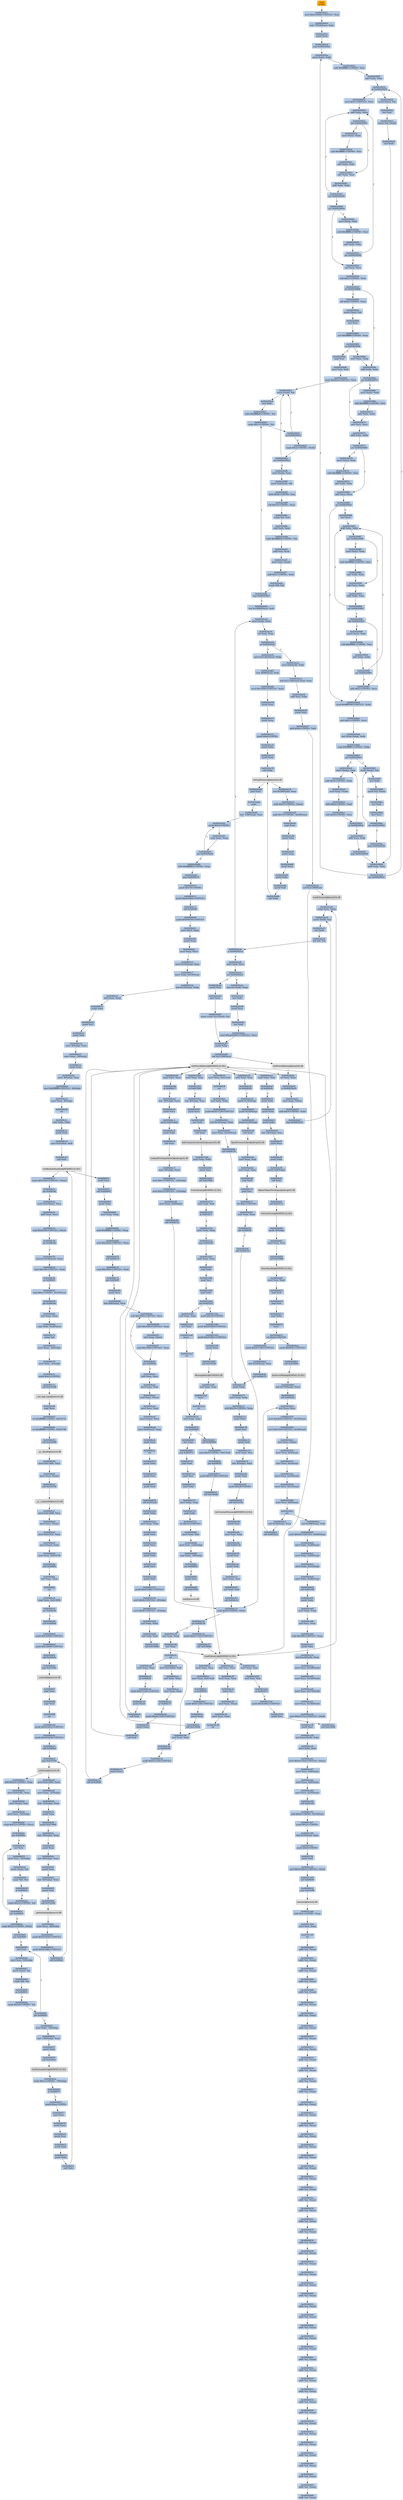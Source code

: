digraph G {
node[shape=rectangle,style=filled,fillcolor=lightsteelblue,color=lightsteelblue]
bgcolor="transparent"
a0x00420910pusha_[label="start\npusha ",fillcolor="orange",color="lightgrey"];
a0x00420911movl_0x414000UINT32_esi[label="0x00420911\nmovl $0x414000<UINT32>, %esi"];
a0x00420916leal__77824esi__edi[label="0x00420916\nleal -77824(%esi), %edi"];
a0x0042091cpushl_edi[label="0x0042091c\npushl %edi"];
a0x0042091djmp_0x0042092a[label="0x0042091d\njmp 0x0042092a"];
a0x0042092amovl_esi__ebx[label="0x0042092a\nmovl (%esi), %ebx"];
a0x0042092csubl_0xfffffffcUINT8_esi[label="0x0042092c\nsubl $0xfffffffc<UINT8>, %esi"];
a0x0042092fadcl_ebx_ebx[label="0x0042092f\nadcl %ebx, %ebx"];
a0x00420931jb_0x00420920[label="0x00420931\njb 0x00420920"];
a0x00420920movb_esi__al[label="0x00420920\nmovb (%esi), %al"];
a0x00420922incl_esi[label="0x00420922\nincl %esi"];
a0x00420923movb_al_edi_[label="0x00420923\nmovb %al, (%edi)"];
a0x00420925incl_edi[label="0x00420925\nincl %edi"];
a0x00420926addl_ebx_ebx[label="0x00420926\naddl %ebx, %ebx"];
a0x00420928jne_0x00420931[label="0x00420928\njne 0x00420931"];
a0x00420933movl_0x1UINT32_eax[label="0x00420933\nmovl $0x1<UINT32>, %eax"];
a0x00420938addl_ebx_ebx[label="0x00420938\naddl %ebx, %ebx"];
a0x0042093ajne_0x00420943[label="0x0042093a\njne 0x00420943"];
a0x00420943adcl_eax_eax[label="0x00420943\nadcl %eax, %eax"];
a0x00420945addl_ebx_ebx[label="0x00420945\naddl %ebx, %ebx"];
a0x00420947jae_0x00420938[label="0x00420947\njae 0x00420938"];
a0x00420949jne_0x00420954[label="0x00420949\njne 0x00420954"];
a0x00420954xorl_ecx_ecx[label="0x00420954\nxorl %ecx, %ecx"];
a0x00420956subl_0x3UINT8_eax[label="0x00420956\nsubl $0x3<UINT8>, %eax"];
a0x00420959jb_0x00420968[label="0x00420959\njb 0x00420968"];
a0x0042095bshll_0x8UINT8_eax[label="0x0042095b\nshll $0x8<UINT8>, %eax"];
a0x0042095emovb_esi__al[label="0x0042095e\nmovb (%esi), %al"];
a0x00420960incl_esi[label="0x00420960\nincl %esi"];
a0x00420961xorl_0xffffffffUINT8_eax[label="0x00420961\nxorl $0xffffffff<UINT8>, %eax"];
a0x00420964je_0x004209da[label="0x00420964\nje 0x004209da"];
a0x00420966movl_eax_ebp[label="0x00420966\nmovl %eax, %ebp"];
a0x00420968addl_ebx_ebx[label="0x00420968\naddl %ebx, %ebx"];
a0x0042096ajne_0x00420973[label="0x0042096a\njne 0x00420973"];
a0x00420973adcl_ecx_ecx[label="0x00420973\nadcl %ecx, %ecx"];
a0x00420975addl_ebx_ebx[label="0x00420975\naddl %ebx, %ebx"];
a0x00420977jne_0x00420980[label="0x00420977\njne 0x00420980"];
a0x00420980adcl_ecx_ecx[label="0x00420980\nadcl %ecx, %ecx"];
a0x00420982jne_0x004209a4[label="0x00420982\njne 0x004209a4"];
a0x004209a4cmpl_0xfffff300UINT32_ebp[label="0x004209a4\ncmpl $0xfffff300<UINT32>, %ebp"];
a0x004209aaadcl_0x1UINT8_ecx[label="0x004209aa\nadcl $0x1<UINT8>, %ecx"];
a0x004209adleal_ediebp__edx[label="0x004209ad\nleal (%edi,%ebp), %edx"];
a0x004209b0cmpl_0xfffffffcUINT8_ebp[label="0x004209b0\ncmpl $0xfffffffc<UINT8>, %ebp"];
a0x004209b3jbe_0x004209c4[label="0x004209b3\njbe 0x004209c4"];
a0x004209c4movl_edx__eax[label="0x004209c4\nmovl (%edx), %eax"];
a0x004209c6addl_0x4UINT8_edx[label="0x004209c6\naddl $0x4<UINT8>, %edx"];
a0x004209c9movl_eax_edi_[label="0x004209c9\nmovl %eax, (%edi)"];
a0x004209cbaddl_0x4UINT8_edi[label="0x004209cb\naddl $0x4<UINT8>, %edi"];
a0x004209cesubl_0x4UINT8_ecx[label="0x004209ce\nsubl $0x4<UINT8>, %ecx"];
a0x004209d1ja_0x004209c4[label="0x004209d1\nja 0x004209c4"];
a0x004209d3addl_ecx_edi[label="0x004209d3\naddl %ecx, %edi"];
a0x004209d5jmp_0x00420926[label="0x004209d5\njmp 0x00420926"];
a0x00420979movl_esi__ebx[label="0x00420979\nmovl (%esi), %ebx"];
a0x0042097bsubl_0xfffffffcUINT8_esi[label="0x0042097b\nsubl $0xfffffffc<UINT8>, %esi"];
a0x0042097eadcl_ebx_ebx[label="0x0042097e\nadcl %ebx, %ebx"];
a0x0042096cmovl_esi__ebx[label="0x0042096c\nmovl (%esi), %ebx"];
a0x0042096esubl_0xfffffffcUINT8_esi[label="0x0042096e\nsubl $0xfffffffc<UINT8>, %esi"];
a0x00420971adcl_ebx_ebx[label="0x00420971\nadcl %ebx, %ebx"];
a0x00420984incl_ecx[label="0x00420984\nincl %ecx"];
a0x00420985addl_ebx_ebx[label="0x00420985\naddl %ebx, %ebx"];
a0x00420987jne_0x00420990[label="0x00420987\njne 0x00420990"];
a0x00420990adcl_ecx_ecx[label="0x00420990\nadcl %ecx, %ecx"];
a0x00420992addl_ebx_ebx[label="0x00420992\naddl %ebx, %ebx"];
a0x00420994jae_0x00420985[label="0x00420994\njae 0x00420985"];
a0x00420996jne_0x004209a1[label="0x00420996\njne 0x004209a1"];
a0x004209a1addl_0x2UINT8_ecx[label="0x004209a1\naddl $0x2<UINT8>, %ecx"];
a0x0042093cmovl_esi__ebx[label="0x0042093c\nmovl (%esi), %ebx"];
a0x0042093esubl_0xfffffffcUINT8_esi[label="0x0042093e\nsubl $0xfffffffc<UINT8>, %esi"];
a0x00420941adcl_ebx_ebx[label="0x00420941\nadcl %ebx, %ebx"];
a0x0042094bmovl_esi__ebx[label="0x0042094b\nmovl (%esi), %ebx"];
a0x0042094dsubl_0xfffffffcUINT8_esi[label="0x0042094d\nsubl $0xfffffffc<UINT8>, %esi"];
a0x00420950adcl_ebx_ebx[label="0x00420950\nadcl %ebx, %ebx"];
a0x00420952jae_0x00420938[label="0x00420952\njae 0x00420938"];
a0x00420989movl_esi__ebx[label="0x00420989\nmovl (%esi), %ebx"];
a0x0042098bsubl_0xfffffffcUINT8_esi[label="0x0042098b\nsubl $0xfffffffc<UINT8>, %esi"];
a0x0042098eadcl_ebx_ebx[label="0x0042098e\nadcl %ebx, %ebx"];
a0x004209b5movb_edx__al[label="0x004209b5\nmovb (%edx), %al"];
a0x004209b7incl_edx[label="0x004209b7\nincl %edx"];
a0x004209b8movb_al_edi_[label="0x004209b8\nmovb %al, (%edi)"];
a0x004209baincl_edi[label="0x004209ba\nincl %edi"];
a0x004209bbdecl_ecx[label="0x004209bb\ndecl %ecx"];
a0x004209bcjne_0x004209b5[label="0x004209bc\njne 0x004209b5"];
a0x004209bejmp_0x00420926[label="0x004209be\njmp 0x00420926"];
a0x00420998movl_esi__ebx[label="0x00420998\nmovl (%esi), %ebx"];
a0x0042099asubl_0xfffffffcUINT8_esi[label="0x0042099a\nsubl $0xfffffffc<UINT8>, %esi"];
a0x0042099dadcl_ebx_ebx[label="0x0042099d\nadcl %ebx, %ebx"];
a0x0042099fjae_0x00420985[label="0x0042099f\njae 0x00420985"];
a0x004209dapopl_esi[label="0x004209da\npopl %esi"];
a0x004209dbmovl_esi_edi[label="0x004209db\nmovl %esi, %edi"];
a0x004209ddmovl_0x62dUINT32_ecx[label="0x004209dd\nmovl $0x62d<UINT32>, %ecx"];
a0x004209e2movb_edi__al[label="0x004209e2\nmovb (%edi), %al"];
a0x004209e4incl_edi[label="0x004209e4\nincl %edi"];
a0x004209e5subb_0xffffffe8UINT8_al[label="0x004209e5\nsubb $0xffffffe8<UINT8>, %al"];
a0x004209e7cmpb_0x1UINT8_al[label="0x004209e7\ncmpb $0x1<UINT8>, %al"];
a0x004209e9ja_0x004209e2[label="0x004209e9\nja 0x004209e2"];
a0x004209ebcmpb_0x5UINT8_edi_[label="0x004209eb\ncmpb $0x5<UINT8>, (%edi)"];
a0x004209eejne_0x004209e2[label="0x004209ee\njne 0x004209e2"];
a0x004209f0movl_edi__eax[label="0x004209f0\nmovl (%edi), %eax"];
a0x004209f2movb_0x4edi__bl[label="0x004209f2\nmovb 0x4(%edi), %bl"];
a0x004209f5shrw_0x8UINT8_ax[label="0x004209f5\nshrw $0x8<UINT8>, %ax"];
a0x004209f9roll_0x10UINT8_eax[label="0x004209f9\nroll $0x10<UINT8>, %eax"];
a0x004209fcxchgb_al_ah[label="0x004209fc\nxchgb %al, %ah"];
a0x004209fesubl_edi_eax[label="0x004209fe\nsubl %edi, %eax"];
a0x00420a00subb_0xffffffe8UINT8_bl[label="0x00420a00\nsubb $0xffffffe8<UINT8>, %bl"];
a0x00420a03addl_esi_eax[label="0x00420a03\naddl %esi, %eax"];
a0x00420a05movl_eax_edi_[label="0x00420a05\nmovl %eax, (%edi)"];
a0x00420a07addl_0x5UINT8_edi[label="0x00420a07\naddl $0x5<UINT8>, %edi"];
a0x00420a0amovb_bl_al[label="0x00420a0a\nmovb %bl, %al"];
a0x00420a0cloop_0x004209e7[label="0x00420a0c\nloop 0x004209e7"];
a0x00420a0eleal_0x1d000esi__edi[label="0x00420a0e\nleal 0x1d000(%esi), %edi"];
a0x00420a14movl_edi__eax[label="0x00420a14\nmovl (%edi), %eax"];
a0x00420a16orl_eax_eax[label="0x00420a16\norl %eax, %eax"];
a0x00420a18je_0x00420a5f[label="0x00420a18\nje 0x00420a5f"];
a0x00420a1amovl_0x4edi__ebx[label="0x00420a1a\nmovl 0x4(%edi), %ebx"];
a0x00420a1dleal_0x211a8eaxesi__eax[label="0x00420a1d\nleal 0x211a8(%eax,%esi), %eax"];
a0x00420a24addl_esi_ebx[label="0x00420a24\naddl %esi, %ebx"];
a0x00420a26pushl_eax[label="0x00420a26\npushl %eax"];
a0x00420a27addl_0x8UINT8_edi[label="0x00420a27\naddl $0x8<UINT8>, %edi"];
a0x00420a2acall_0x21290esi_[label="0x00420a2a\ncall 0x21290(%esi)"];
LoadLibraryA_kernel32_dll[label="LoadLibraryA@kernel32.dll",fillcolor="lightgrey",color="lightgrey"];
a0x00420a30xchgl_eax_ebp[label="0x00420a30\nxchgl %eax, %ebp"];
a0x00420a31movb_edi__al[label="0x00420a31\nmovb (%edi), %al"];
a0x00420a33incl_edi[label="0x00420a33\nincl %edi"];
a0x00420a34orb_al_al[label="0x00420a34\norb %al, %al"];
a0x00420a36je_0x00420a14[label="0x00420a36\nje 0x00420a14"];
a0x00420a38movl_edi_ecx[label="0x00420a38\nmovl %edi, %ecx"];
a0x00420a3ajns_0x00420a43[label="0x00420a3a\njns 0x00420a43"];
a0x00420a43pushl_edi[label="0x00420a43\npushl %edi"];
a0x00420a44decl_eax[label="0x00420a44\ndecl %eax"];
a0x00420a45repnz_scasb_es_edi__al[label="0x00420a45\nrepnz scasb %es:(%edi), %al"];
a0x00420a47pushl_ebp[label="0x00420a47\npushl %ebp"];
a0x00420a48call_0x21298esi_[label="0x00420a48\ncall 0x21298(%esi)"];
GetProcAddress_kernel32_dll[label="GetProcAddress@kernel32.dll",fillcolor="lightgrey",color="lightgrey"];
a0x00420a4eorl_eax_eax[label="0x00420a4e\norl %eax, %eax"];
a0x00420a50je_0x00420a59[label="0x00420a50\nje 0x00420a59"];
a0x00420a52movl_eax_ebx_[label="0x00420a52\nmovl %eax, (%ebx)"];
a0x00420a54addl_0x4UINT8_ebx[label="0x00420a54\naddl $0x4<UINT8>, %ebx"];
a0x00420a57jmp_0x00420a31[label="0x00420a57\njmp 0x00420a31"];
GetProcAddress_KERNEL32_DLL[label="GetProcAddress@KERNEL32.DLL",fillcolor="lightgrey",color="lightgrey"];
LoadLibraryA_KERNEL32_DLL[label="LoadLibraryA@KERNEL32.DLL",fillcolor="lightgrey",color="lightgrey"];
a0x00420a3cmovzwl_edi__eax[label="0x00420a3c\nmovzwl (%edi), %eax"];
a0x00420a3fincl_edi[label="0x00420a3f\nincl %edi"];
a0x00420a40pushl_eax[label="0x00420a40\npushl %eax"];
a0x00420a41incl_edi[label="0x00420a41\nincl %edi"];
a0x00420a42movl_0xaef24857UINT32_ecx[label="0x00420a42\nmovl $0xaef24857<UINT32>, %ecx"];
a0x00420a5fmovl_0x2129cesi__ebp[label="0x00420a5f\nmovl 0x2129c(%esi), %ebp"];
a0x00420a65leal__4096esi__edi[label="0x00420a65\nleal -4096(%esi), %edi"];
a0x00420a6bmovl_0x1000UINT32_ebx[label="0x00420a6b\nmovl $0x1000<UINT32>, %ebx"];
a0x00420a70pushl_eax[label="0x00420a70\npushl %eax"];
a0x00420a71pushl_esp[label="0x00420a71\npushl %esp"];
a0x00420a72pushl_0x4UINT8[label="0x00420a72\npushl $0x4<UINT8>"];
a0x00420a74pushl_ebx[label="0x00420a74\npushl %ebx"];
a0x00420a75pushl_edi[label="0x00420a75\npushl %edi"];
a0x00420a76call_ebp[label="0x00420a76\ncall %ebp"];
VirtualProtect_kernel32_dll[label="VirtualProtect@kernel32.dll",fillcolor="lightgrey",color="lightgrey"];
a0x00420a78leal_0x20fedi__eax[label="0x00420a78\nleal 0x20f(%edi), %eax"];
a0x00420a7eandb_0x7fUINT8_eax_[label="0x00420a7e\nandb $0x7f<UINT8>, (%eax)"];
a0x00420a81andb_0x7fUINT8_0x28eax_[label="0x00420a81\nandb $0x7f<UINT8>, 0x28(%eax)"];
a0x00420a85popl_eax[label="0x00420a85\npopl %eax"];
a0x00420a86pushl_eax[label="0x00420a86\npushl %eax"];
a0x00420a87pushl_esp[label="0x00420a87\npushl %esp"];
a0x00420a88pushl_eax[label="0x00420a88\npushl %eax"];
a0x00420a89pushl_ebx[label="0x00420a89\npushl %ebx"];
a0x00420a8apushl_edi[label="0x00420a8a\npushl %edi"];
a0x00420a8bcall_ebp[label="0x00420a8b\ncall %ebp"];
a0x00420a8dpopl_eax[label="0x00420a8d\npopl %eax"];
a0x00420a8epopa_[label="0x00420a8e\npopa "];
a0x00420a8fleal__128esp__eax[label="0x00420a8f\nleal -128(%esp), %eax"];
a0x00420a93pushl_0x0UINT8[label="0x00420a93\npushl $0x0<UINT8>"];
a0x00420a95cmpl_eax_esp[label="0x00420a95\ncmpl %eax, %esp"];
a0x00420a97jne_0x00420a93[label="0x00420a97\njne 0x00420a93"];
a0x00420a99subl_0xffffff80UINT8_esp[label="0x00420a99\nsubl $0xffffff80<UINT8>, %esp"];
a0x00420a9cjmp_0x0040fc10[label="0x00420a9c\njmp 0x0040fc10"];
a0x0040fc10pushl_0x70UINT8[label="0x0040fc10\npushl $0x70<UINT8>"];
a0x0040fc12pushl_0x410460UINT32[label="0x0040fc12\npushl $0x410460<UINT32>"];
a0x0040fc17call_0x40fe00[label="0x0040fc17\ncall 0x40fe00"];
a0x0040fe00pushl_0x40fe50UINT32[label="0x0040fe00\npushl $0x40fe50<UINT32>"];
a0x0040fe05movl_fs_0_eax[label="0x0040fe05\nmovl %fs:0, %eax"];
a0x0040fe0bpushl_eax[label="0x0040fe0b\npushl %eax"];
a0x0040fe0cmovl_esp_fs_0[label="0x0040fe0c\nmovl %esp, %fs:0"];
a0x0040fe13movl_0x10esp__eax[label="0x0040fe13\nmovl 0x10(%esp), %eax"];
a0x0040fe17movl_ebp_0x10esp_[label="0x0040fe17\nmovl %ebp, 0x10(%esp)"];
a0x0040fe1bleal_0x10esp__ebp[label="0x0040fe1b\nleal 0x10(%esp), %ebp"];
a0x0040fe1fsubl_eax_esp[label="0x0040fe1f\nsubl %eax, %esp"];
a0x0040fe21pushl_ebx[label="0x0040fe21\npushl %ebx"];
a0x0040fe22pushl_esi[label="0x0040fe22\npushl %esi"];
a0x0040fe23pushl_edi[label="0x0040fe23\npushl %edi"];
a0x0040fe24movl__8ebp__eax[label="0x0040fe24\nmovl -8(%ebp), %eax"];
a0x0040fe27movl_esp__24ebp_[label="0x0040fe27\nmovl %esp, -24(%ebp)"];
a0x0040fe2apushl_eax[label="0x0040fe2a\npushl %eax"];
a0x0040fe2bmovl__4ebp__eax[label="0x0040fe2b\nmovl -4(%ebp), %eax"];
a0x0040fe2emovl_0xffffffffUINT32__4ebp_[label="0x0040fe2e\nmovl $0xffffffff<UINT32>, -4(%ebp)"];
a0x0040fe35movl_eax__8ebp_[label="0x0040fe35\nmovl %eax, -8(%ebp)"];
a0x0040fe38ret[label="0x0040fe38\nret"];
a0x0040fc1cxorl_ebx_ebx[label="0x0040fc1c\nxorl %ebx, %ebx"];
a0x0040fc1epushl_ebx[label="0x0040fc1e\npushl %ebx"];
a0x0040fc1fmovl_0x4100e0_edi[label="0x0040fc1f\nmovl 0x4100e0, %edi"];
a0x0040fc25call_edi[label="0x0040fc25\ncall %edi"];
GetModuleHandleA_KERNEL32_DLL[label="GetModuleHandleA@KERNEL32.DLL",fillcolor="lightgrey",color="lightgrey"];
a0x0040fc27cmpw_0x5a4dUINT16_eax_[label="0x0040fc27\ncmpw $0x5a4d<UINT16>, (%eax)"];
a0x0040fc2cjne_0x40fc4d[label="0x0040fc2c\njne 0x40fc4d"];
a0x0040fc2emovl_0x3ceax__ecx[label="0x0040fc2e\nmovl 0x3c(%eax), %ecx"];
a0x0040fc31addl_eax_ecx[label="0x0040fc31\naddl %eax, %ecx"];
a0x0040fc33cmpl_0x4550UINT32_ecx_[label="0x0040fc33\ncmpl $0x4550<UINT32>, (%ecx)"];
a0x0040fc39jne_0x40fc4d[label="0x0040fc39\njne 0x40fc4d"];
a0x0040fc3bmovzwl_0x18ecx__eax[label="0x0040fc3b\nmovzwl 0x18(%ecx), %eax"];
a0x0040fc3fcmpl_0x10bUINT32_eax[label="0x0040fc3f\ncmpl $0x10b<UINT32>, %eax"];
a0x0040fc44je_0x40fc65[label="0x0040fc44\nje 0x40fc65"];
a0x0040fc65cmpl_0xeUINT8_0x74ecx_[label="0x0040fc65\ncmpl $0xe<UINT8>, 0x74(%ecx)"];
a0x0040fc69jbe_0x40fc4d[label="0x0040fc69\njbe 0x40fc4d"];
a0x0040fc6bxorl_eax_eax[label="0x0040fc6b\nxorl %eax, %eax"];
a0x0040fc6dcmpl_ebx_0xe8ecx_[label="0x0040fc6d\ncmpl %ebx, 0xe8(%ecx)"];
a0x0040fc73setne_al[label="0x0040fc73\nsetne %al"];
a0x0040fc76movl_eax__28ebp_[label="0x0040fc76\nmovl %eax, -28(%ebp)"];
a0x0040fc79movl_ebx__4ebp_[label="0x0040fc79\nmovl %ebx, -4(%ebp)"];
a0x0040fc7cpushl_0x2UINT8[label="0x0040fc7c\npushl $0x2<UINT8>"];
a0x0040fc7ecall_0x410398[label="0x0040fc7e\ncall 0x410398"];
a__set_app_type_msvcrt_dll[label="__set_app_type@msvcrt.dll",fillcolor="lightgrey",color="lightgrey"];
a0x0040fc84popl_ecx[label="0x0040fc84\npopl %ecx"];
a0x0040fc85orl_0xffffffffUINT8_0x41473c[label="0x0040fc85\norl $0xffffffff<UINT8>, 0x41473c"];
a0x0040fc8corl_0xffffffffUINT8_0x414740[label="0x0040fc8c\norl $0xffffffff<UINT8>, 0x414740"];
a0x0040fc93call_0x410368[label="0x0040fc93\ncall 0x410368"];
a__p__fmode_msvcrt_dll[label="__p__fmode@msvcrt.dll",fillcolor="lightgrey",color="lightgrey"];
a0x0040fc99movl_0x41349c_ecx[label="0x0040fc99\nmovl 0x41349c, %ecx"];
a0x0040fc9fmovl_ecx_eax_[label="0x0040fc9f\nmovl %ecx, (%eax)"];
a0x0040fca1call_0x410338[label="0x0040fca1\ncall 0x410338"];
a__p__commode_msvcrt_dll[label="__p__commode@msvcrt.dll",fillcolor="lightgrey",color="lightgrey"];
a0x0040fca7movl_0x413498_ecx[label="0x0040fca7\nmovl 0x413498, %ecx"];
a0x0040fcadmovl_ecx_eax_[label="0x0040fcad\nmovl %ecx, (%eax)"];
a0x0040fcafmovl_0x41033c_eax[label="0x0040fcaf\nmovl 0x41033c, %eax"];
a0x0040fcb4movl_eax__eax[label="0x0040fcb4\nmovl (%eax), %eax"];
a0x0040fcb6movl_eax_0x414738[label="0x0040fcb6\nmovl %eax, 0x414738"];
a0x0040fcbbcall_0x40fdfa[label="0x0040fcbb\ncall 0x40fdfa"];
a0x0040fdfaxorl_eax_eax[label="0x0040fdfa\nxorl %eax, %eax"];
a0x0040fdfcret[label="0x0040fdfc\nret"];
a0x0040fcc0cmpl_ebx_0x413000[label="0x0040fcc0\ncmpl %ebx, 0x413000"];
a0x0040fcc6jne_0x40fcd4[label="0x0040fcc6\njne 0x40fcd4"];
a0x0040fcd4call_0x40fde8[label="0x0040fcd4\ncall 0x40fde8"];
a0x0040fde8pushl_0x30000UINT32[label="0x0040fde8\npushl $0x30000<UINT32>"];
a0x0040fdedpushl_0x10000UINT32[label="0x0040fded\npushl $0x10000<UINT32>"];
a0x0040fdf2call_0x40fe4a[label="0x0040fdf2\ncall 0x40fe4a"];
a0x0040fe4ajmp_0x41039c[label="0x0040fe4a\njmp 0x41039c"];
a_controlfp_msvcrt_dll[label="_controlfp@msvcrt.dll",fillcolor="lightgrey",color="lightgrey"];
a0x0040fdf7popl_ecx[label="0x0040fdf7\npopl %ecx"];
a0x0040fdf8popl_ecx[label="0x0040fdf8\npopl %ecx"];
a0x0040fdf9ret[label="0x0040fdf9\nret"];
a0x0040fcd9pushl_0x41043cUINT32[label="0x0040fcd9\npushl $0x41043c<UINT32>"];
a0x0040fcdepushl_0x410438UINT32[label="0x0040fcde\npushl $0x410438<UINT32>"];
a0x0040fce3call_0x40fde2[label="0x0040fce3\ncall 0x40fde2"];
a0x0040fde2jmp_0x410344[label="0x0040fde2\njmp 0x410344"];
a_initterm_msvcrt_dll[label="_initterm@msvcrt.dll",fillcolor="lightgrey",color="lightgrey"];
a0x0040fce8movl_0x413494_eax[label="0x0040fce8\nmovl 0x413494, %eax"];
a0x0040fcedmovl_eax__32ebp_[label="0x0040fced\nmovl %eax, -32(%ebp)"];
a0x0040fcf0leal__32ebp__eax[label="0x0040fcf0\nleal -32(%ebp), %eax"];
a0x0040fcf3pushl_eax[label="0x0040fcf3\npushl %eax"];
a0x0040fcf4pushl_0x413490[label="0x0040fcf4\npushl 0x413490"];
a0x0040fcfaleal__36ebp__eax[label="0x0040fcfa\nleal -36(%ebp), %eax"];
a0x0040fcfdpushl_eax[label="0x0040fcfd\npushl %eax"];
a0x0040fcfeleal__40ebp__eax[label="0x0040fcfe\nleal -40(%ebp), %eax"];
a0x0040fd01pushl_eax[label="0x0040fd01\npushl %eax"];
a0x0040fd02leal__44ebp__eax[label="0x0040fd02\nleal -44(%ebp), %eax"];
a0x0040fd05pushl_eax[label="0x0040fd05\npushl %eax"];
a0x0040fd06call_0x410348[label="0x0040fd06\ncall 0x410348"];
a__getmainargs_msvcrt_dll[label="__getmainargs@msvcrt.dll",fillcolor="lightgrey",color="lightgrey"];
a0x0040fd0cmovl_eax__48ebp_[label="0x0040fd0c\nmovl %eax, -48(%ebp)"];
a0x0040fd0fpushl_0x410434UINT32[label="0x0040fd0f\npushl $0x410434<UINT32>"];
a0x0040fd14pushl_0x41040cUINT32[label="0x0040fd14\npushl $0x41040c<UINT32>"];
a0x0040fd19call_0x40fde2[label="0x0040fd19\ncall 0x40fde2"];
a0x0040fd1eaddl_0x24UINT8_esp[label="0x0040fd1e\naddl $0x24<UINT8>, %esp"];
a0x0040fd21movl_0x41034c_eax[label="0x0040fd21\nmovl 0x41034c, %eax"];
a0x0040fd26movl_eax__esi[label="0x0040fd26\nmovl (%eax), %esi"];
a0x0040fd28movl_esi__52ebp_[label="0x0040fd28\nmovl %esi, -52(%ebp)"];
a0x0040fd2bcmpb_0x22UINT8_esi_[label="0x0040fd2b\ncmpb $0x22<UINT8>, (%esi)"];
a0x0040fd2ejne_0x40fd6a[label="0x0040fd2e\njne 0x40fd6a"];
a0x0040fd30incl_esi[label="0x0040fd30\nincl %esi"];
a0x0040fd31movl_esi__52ebp_[label="0x0040fd31\nmovl %esi, -52(%ebp)"];
a0x0040fd34movb_esi__al[label="0x0040fd34\nmovb (%esi), %al"];
a0x0040fd36cmpb_bl_al[label="0x0040fd36\ncmpb %bl, %al"];
a0x0040fd38je_0x40fd3e[label="0x0040fd38\nje 0x40fd3e"];
a0x0040fd3acmpb_0x22UINT8_al[label="0x0040fd3a\ncmpb $0x22<UINT8>, %al"];
a0x0040fd3cjne_0x40fd30[label="0x0040fd3c\njne 0x40fd30"];
a0x0040fd3ecmpb_0x22UINT8_esi_[label="0x0040fd3e\ncmpb $0x22<UINT8>, (%esi)"];
a0x0040fd41jne_0x40fd47[label="0x0040fd41\njne 0x40fd47"];
a0x0040fd43incl_esi[label="0x0040fd43\nincl %esi"];
a0x0040fd44movl_esi__52ebp_[label="0x0040fd44\nmovl %esi, -52(%ebp)"];
a0x0040fd47movb_esi__al[label="0x0040fd47\nmovb (%esi), %al"];
a0x0040fd49cmpb_bl_al[label="0x0040fd49\ncmpb %bl, %al"];
a0x0040fd4bje_0x40fd51[label="0x0040fd4b\nje 0x40fd51"];
a0x0040fd4dcmpb_0x20UINT8_al[label="0x0040fd4d\ncmpb $0x20<UINT8>, %al"];
a0x0040fd4fjbe_0x40fd43[label="0x0040fd4f\njbe 0x40fd43"];
a0x0040fd51movl_ebx__76ebp_[label="0x0040fd51\nmovl %ebx, -76(%ebp)"];
a0x0040fd54leal__120ebp__eax[label="0x0040fd54\nleal -120(%ebp), %eax"];
a0x0040fd57pushl_eax[label="0x0040fd57\npushl %eax"];
a0x0040fd58call_0x4100ac[label="0x0040fd58\ncall 0x4100ac"];
GetStartupInfoA_KERNEL32_DLL[label="GetStartupInfoA@KERNEL32.DLL",fillcolor="lightgrey",color="lightgrey"];
a0x0040fd5etestb_0x1UINT8__76ebp_[label="0x0040fd5e\ntestb $0x1<UINT8>, -76(%ebp)"];
a0x0040fd62je_0x40fd75[label="0x0040fd62\nje 0x40fd75"];
a0x0040fd75pushl_0xaUINT8[label="0x0040fd75\npushl $0xa<UINT8>"];
a0x0040fd77popl_eax[label="0x0040fd77\npopl %eax"];
a0x0040fd78pushl_eax[label="0x0040fd78\npushl %eax"];
a0x0040fd79pushl_esi[label="0x0040fd79\npushl %esi"];
a0x0040fd7apushl_ebx[label="0x0040fd7a\npushl %ebx"];
a0x0040fd7bpushl_ebx[label="0x0040fd7b\npushl %ebx"];
a0x0040fd7ccall_edi[label="0x0040fd7c\ncall %edi"];
a0x0040fd7epushl_eax[label="0x0040fd7e\npushl %eax"];
a0x0040fd7fcall_0x40d465[label="0x0040fd7f\ncall 0x40d465"];
a0x0040d465pushl_ebp[label="0x0040d465\npushl %ebp"];
a0x0040d466movl_esp_ebp[label="0x0040d466\nmovl %esp, %ebp"];
a0x0040d468andl_0xfffffff8UINT8_esp[label="0x0040d468\nandl $0xfffffff8<UINT8>, %esp"];
a0x0040d46bmovl_0x2304UINT32_eax[label="0x0040d46b\nmovl $0x2304<UINT32>, %eax"];
a0x0040d470call_0x40fe70[label="0x0040d470\ncall 0x40fe70"];
a0x0040fe70cmpl_0x1000UINT32_eax[label="0x0040fe70\ncmpl $0x1000<UINT32>, %eax"];
a0x0040fe75jae_0x40fe85[label="0x0040fe75\njae 0x40fe85"];
a0x0040fe85pushl_ecx[label="0x0040fe85\npushl %ecx"];
a0x0040fe86leal_0x8esp__ecx[label="0x0040fe86\nleal 0x8(%esp), %ecx"];
a0x0040fe8asubl_0x1000UINT32_ecx[label="0x0040fe8a\nsubl $0x1000<UINT32>, %ecx"];
a0x0040fe90subl_0x1000UINT32_eax[label="0x0040fe90\nsubl $0x1000<UINT32>, %eax"];
a0x0040fe95testl_eax_ecx_[label="0x0040fe95\ntestl %eax, (%ecx)"];
a0x0040fe97cmpl_0x1000UINT32_eax[label="0x0040fe97\ncmpl $0x1000<UINT32>, %eax"];
a0x0040fe9cjae_0x40fe8a[label="0x0040fe9c\njae 0x40fe8a"];
a0x0040fe9esubl_eax_ecx[label="0x0040fe9e\nsubl %eax, %ecx"];
a0x0040fea0movl_esp_eax[label="0x0040fea0\nmovl %esp, %eax"];
a0x0040fea2testl_eax_ecx_[label="0x0040fea2\ntestl %eax, (%ecx)"];
a0x0040fea4movl_ecx_esp[label="0x0040fea4\nmovl %ecx, %esp"];
a0x0040fea6movl_eax__ecx[label="0x0040fea6\nmovl (%eax), %ecx"];
a0x0040fea8movl_0x4eax__eax[label="0x0040fea8\nmovl 0x4(%eax), %eax"];
a0x0040feabpushl_eax[label="0x0040feab\npushl %eax"];
a0x0040feacret[label="0x0040feac\nret"];
a0x0040d475pushl_ebx[label="0x0040d475\npushl %ebx"];
a0x0040d476pushl_esi[label="0x0040d476\npushl %esi"];
a0x0040d477pushl_edi[label="0x0040d477\npushl %edi"];
a0x0040d478call_0x403229[label="0x0040d478\ncall 0x403229"];
a0x00403229pushl_ebp[label="0x00403229\npushl %ebp"];
a0x0040322amovl_esp_ebp[label="0x0040322a\nmovl %esp, %ebp"];
a0x0040322cpushl_ecx[label="0x0040322c\npushl %ecx"];
a0x0040322dpushl_ecx[label="0x0040322d\npushl %ecx"];
a0x0040322epushl_ebx[label="0x0040322e\npushl %ebx"];
a0x0040322fpushl_esi[label="0x0040322f\npushl %esi"];
a0x00403230pushl_edi[label="0x00403230\npushl %edi"];
a0x00403231pushl_0x41080cUINT32[label="0x00403231\npushl $0x41080c<UINT32>"];
a0x00403236movl_0x8UINT32__8ebp_[label="0x00403236\nmovl $0x8<UINT32>, -8(%ebp)"];
a0x0040323dmovl_0xffUINT32__4ebp_[label="0x0040323d\nmovl $0xff<UINT32>, -4(%ebp)"];
a0x00403244xorl_ebx_ebx[label="0x00403244\nxorl %ebx, %ebx"];
a0x00403246xorl_edi_edi[label="0x00403246\nxorl %edi, %edi"];
a0x00403248call_0x4100d8[label="0x00403248\ncall 0x4100d8"];
a0x0040324emovl_eax_esi[label="0x0040324e\nmovl %eax, %esi"];
a0x00403250testl_esi_esi[label="0x00403250\ntestl %esi, %esi"];
a0x00403252je_0x40327c[label="0x00403252\nje 0x40327c"];
a0x00403254pushl_0x41081cUINT32[label="0x00403254\npushl $0x41081c<UINT32>"];
a0x00403259pushl_esi[label="0x00403259\npushl %esi"];
a0x0040325acall_0x4100d4[label="0x0040325a\ncall 0x4100d4"];
a0x00403260testl_eax_eax[label="0x00403260\ntestl %eax, %eax"];
a0x00403262je_0x40326d[label="0x00403262\nje 0x40326d"];
a0x00403264leal__8ebp__ecx[label="0x00403264\nleal -8(%ebp), %ecx"];
a0x00403267pushl_ecx[label="0x00403267\npushl %ecx"];
a0x00403268incl_edi[label="0x00403268\nincl %edi"];
a0x00403269call_eax[label="0x00403269\ncall %eax"];
InitCommonControlsEx_comctl32_dll[label="InitCommonControlsEx@comctl32.dll",fillcolor="lightgrey",color="lightgrey"];
a0x0040326bmovl_eax_ebx[label="0x0040326b\nmovl %eax, %ebx"];
a0x0040326dpushl_esi[label="0x0040326d\npushl %esi"];
a0x0040326ecall_0x4100dc[label="0x0040326e\ncall 0x4100dc"];
FreeLibrary_KERNEL32_DLL[label="FreeLibrary@KERNEL32.DLL",fillcolor="lightgrey",color="lightgrey"];
a0x00403274testl_edi_edi[label="0x00403274\ntestl %edi, %edi"];
a0x00403276je_0x40327c[label="0x00403276\nje 0x40327c"];
a0x00403278movl_ebx_eax[label="0x00403278\nmovl %ebx, %eax"];
a0x0040327ajmp_0x403285[label="0x0040327a\njmp 0x403285"];
a0x00403285testl_eax_eax[label="0x00403285\ntestl %eax, %eax"];
a0x00403287popl_edi[label="0x00403287\npopl %edi"];
a0x00403288popl_esi[label="0x00403288\npopl %esi"];
a0x00403289popl_ebx[label="0x00403289\npopl %ebx"];
a0x0040328ajne_0x4032a3[label="0x0040328a\njne 0x4032a3"];
a0x0040328cpushl_0x30UINT8[label="0x0040328c\npushl $0x30<UINT8>"];
a0x004032a3xorl_eax_eax[label="0x004032a3\nxorl %eax, %eax"];
a0x004032a5incl_eax[label="0x004032a5\nincl %eax"];
a0x004032a6leave_[label="0x004032a6\nleave "];
a0x004032a7ret[label="0x004032a7\nret"];
a0x0040d47dtestl_eax_eax[label="0x0040d47d\ntestl %eax, %eax"];
a0x0040d47fjne_0x40d487[label="0x0040d47f\njne 0x40d487"];
a0x0040d487call_0x40f008[label="0x0040d487\ncall 0x40f008"];
a0x0040f008cmpl_0x0UINT8_0x413e28[label="0x0040f008\ncmpl $0x0<UINT8>, 0x413e28"];
a0x0040f00fjne_0x40f036[label="0x0040f00f\njne 0x40f036"];
a0x0040f011pushl_0x4114f0UINT32[label="0x0040f011\npushl $0x4114f0<UINT32>"];
a0x0040f016call_0x4100d8[label="0x0040f016\ncall 0x4100d8"];
a0x0040f01ctestl_eax_eax[label="0x0040f01c\ntestl %eax, %eax"];
a0x0040f01emovl_eax_0x413e28[label="0x0040f01e\nmovl %eax, 0x413e28"];
a0x0040f023je_0x40f036[label="0x0040f023\nje 0x40f036"];
a0x0040f025pushl_0x4114fcUINT32[label="0x0040f025\npushl $0x4114fc<UINT32>"];
a0x0040f02apushl_eax[label="0x0040f02a\npushl %eax"];
a0x0040f02bcall_0x4100d4[label="0x0040f02b\ncall 0x4100d4"];
a0x0040f031movl_eax_0x413e24[label="0x0040f031\nmovl %eax, 0x413e24"];
a0x0040f036ret[label="0x0040f036\nret"];
a0x0040d48cxorl_ebx_ebx[label="0x0040d48c\nxorl %ebx, %ebx"];
a0x0040d48epushl_0x411128UINT32[label="0x0040d48e\npushl $0x411128<UINT32>"];
a0x0040d493leal_0x14esp__eax[label="0x0040d493\nleal 0x14(%esp), %eax"];
a0x0040d497movl_ebx_0x14esp_[label="0x0040d497\nmovl %ebx, 0x14(%esp)"];
a0x0040d49bcall_0x40dc74[label="0x0040d49b\ncall 0x40dc74"];
a0x0040dc74pushl_ebp[label="0x0040dc74\npushl %ebp"];
a0x0040dc75movl_esp_ebp[label="0x0040dc75\nmovl %esp, %ebp"];
a0x0040dc77subl_0x18UINT8_esp[label="0x0040dc77\nsubl $0x18<UINT8>, %esp"];
a0x0040dc7apushl_ebx[label="0x0040dc7a\npushl %ebx"];
a0x0040dc7bpushl_esi[label="0x0040dc7b\npushl %esi"];
a0x0040dc7cpushl_edi[label="0x0040dc7c\npushl %edi"];
a0x0040dc7dmovl_eax_esi[label="0x0040dc7d\nmovl %eax, %esi"];
a0x0040dc7fleal__8ebp__eax[label="0x0040dc7f\nleal -8(%ebp), %eax"];
a0x0040dc82pushl_eax[label="0x0040dc82\npushl %eax"];
a0x0040dc83pushl_0x28UINT8[label="0x0040dc83\npushl $0x28<UINT8>"];
a0x0040dc85call_0x410150[label="0x0040dc85\ncall 0x410150"];
GetCurrentProcess_KERNEL32_DLL[label="GetCurrentProcess@KERNEL32.DLL",fillcolor="lightgrey",color="lightgrey"];
a0x0040dc8bpushl_eax[label="0x0040dc8b\npushl %eax"];
a0x0040dc8cmovl_esi_eax[label="0x0040dc8c\nmovl %esi, %eax"];
a0x0040dc8ecall_0x40dc3d[label="0x0040dc8e\ncall 0x40dc3d"];
a0x0040dc3dpushl_esi[label="0x0040dc3d\npushl %esi"];
a0x0040dc3epushl_edi[label="0x0040dc3e\npushl %edi"];
a0x0040dc3fmovl_eax_esi[label="0x0040dc3f\nmovl %eax, %esi"];
a0x0040dc41xorl_edi_edi[label="0x0040dc41\nxorl %edi, %edi"];
a0x0040dc43call_0x40dc1d[label="0x0040dc43\ncall 0x40dc1d"];
a0x0040dc1dcmpl_0x0UINT8_esi_[label="0x0040dc1d\ncmpl $0x0<UINT8>, (%esi)"];
a0x0040dc20jne_0x40dc39[label="0x0040dc20\njne 0x40dc39"];
a0x0040dc22pushl_0x411310UINT32[label="0x0040dc22\npushl $0x411310<UINT32>"];
a0x0040dc27call_0x4100d8[label="0x0040dc27\ncall 0x4100d8"];
a0x0040dc2dxorl_ecx_ecx[label="0x0040dc2d\nxorl %ecx, %ecx"];
a0x0040dc2ftestl_eax_eax[label="0x0040dc2f\ntestl %eax, %eax"];
a0x0040dc31setne_cl[label="0x0040dc31\nsetne %cl"];
a0x0040dc34movl_eax_esi_[label="0x0040dc34\nmovl %eax, (%esi)"];
a0x0040dc36movl_ecx_eax[label="0x0040dc36\nmovl %ecx, %eax"];
a0x0040dc38ret[label="0x0040dc38\nret"];
a0x0040dc48testl_eax_eax[label="0x0040dc48\ntestl %eax, %eax"];
a0x0040dc4aje_0x40dc6d[label="0x0040dc4a\nje 0x40dc6d"];
a0x0040dc4cpushl_0x411320UINT32[label="0x0040dc4c\npushl $0x411320<UINT32>"];
a0x0040dc51pushl_esi_[label="0x0040dc51\npushl (%esi)"];
a0x0040dc53call_0x4100d4[label="0x0040dc53\ncall 0x4100d4"];
a0x0040dc59testl_eax_eax[label="0x0040dc59\ntestl %eax, %eax"];
a0x0040dc5bje_0x40dc6d[label="0x0040dc5b\nje 0x40dc6d"];
a0x0040dc5dpushl_0x14esp_[label="0x0040dc5d\npushl 0x14(%esp)"];
a0x0040dc61pushl_0x14esp_[label="0x0040dc61\npushl 0x14(%esp)"];
a0x0040dc65pushl_0x14esp_[label="0x0040dc65\npushl 0x14(%esp)"];
a0x0040dc69call_eax[label="0x0040dc69\ncall %eax"];
OpenProcessToken_advapi32_dll[label="OpenProcessToken@advapi32.dll",fillcolor="lightgrey",color="lightgrey"];
a0x0040dc6bmovl_eax_edi[label="0x0040dc6b\nmovl %eax, %edi"];
a0x0040dc6dmovl_edi_eax[label="0x0040dc6d\nmovl %edi, %eax"];
a0x0040dc6fpopl_edi[label="0x0040dc6f\npopl %edi"];
a0x0040dc70popl_esi[label="0x0040dc70\npopl %esi"];
a0x0040dc71ret_0xcUINT16[label="0x0040dc71\nret $0xc<UINT16>"];
a0x0040dc93testl_eax_eax[label="0x0040dc93\ntestl %eax, %eax"];
a0x0040dc95jne_0x40dc9f[label="0x0040dc95\njne 0x40dc9f"];
a0x0040dc9fcall_0x40dc1d[label="0x0040dc9f\ncall 0x40dc1d"];
a0x0040dc39xorl_eax_eax[label="0x0040dc39\nxorl %eax, %eax"];
a0x0040dc3bincl_eax[label="0x0040dc3b\nincl %eax"];
a0x0040dc3cret[label="0x0040dc3c\nret"];
a0x0040dca4movl_0x4100d4_edi[label="0x0040dca4\nmovl 0x4100d4, %edi"];
a0x0040dcaaxorl_ebx_ebx[label="0x0040dcaa\nxorl %ebx, %ebx"];
a0x0040dcactestl_eax_eax[label="0x0040dcac\ntestl %eax, %eax"];
a0x0040dcaeje_0x40dcc7[label="0x0040dcae\nje 0x40dcc7"];
a0x0040dcb0pushl_0x411334UINT32[label="0x0040dcb0\npushl $0x411334<UINT32>"];
a0x0040dcb5pushl_esi_[label="0x0040dcb5\npushl (%esi)"];
a0x0040dcb7call_edi[label="0x0040dcb7\ncall %edi"];
a0x0040dcb9cmpl_ebx_eax[label="0x0040dcb9\ncmpl %ebx, %eax"];
a0x0040dcbbje_0x40dcc7[label="0x0040dcbb\nje 0x40dcc7"];
a0x0040dcbdleal__20ebp__ecx[label="0x0040dcbd\nleal -20(%ebp), %ecx"];
a0x0040dcc0pushl_ecx[label="0x0040dcc0\npushl %ecx"];
a0x0040dcc1pushl_0x8ebp_[label="0x0040dcc1\npushl 0x8(%ebp)"];
a0x0040dcc4pushl_ebx[label="0x0040dcc4\npushl %ebx"];
a0x0040dcc5call_eax[label="0x0040dcc5\ncall %eax"];
LookupPrivilegeValueA_advapi32_dll[label="LookupPrivilegeValueA@advapi32.dll",fillcolor="lightgrey",color="lightgrey"];
a0x0040dcc7movl__8ebp__eax[label="0x0040dcc7\nmovl -8(%ebp), %eax"];
a0x0040dccamovl_0x1UINT32__24ebp_[label="0x0040dcca\nmovl $0x1<UINT32>, -24(%ebp)"];
a0x0040dcd1movl_0x2UINT32__12ebp_[label="0x0040dcd1\nmovl $0x2<UINT32>, -12(%ebp)"];
a0x0040dcd8movl_eax_0x8ebp_[label="0x0040dcd8\nmovl %eax, 0x8(%ebp)"];
a0x0040dcdbcall_0x40dc1d[label="0x0040dcdb\ncall 0x40dc1d"];
a0x0040dce0testl_eax_eax[label="0x0040dce0\ntestl %eax, %eax"];
a0x0040dce2je_0x40dcfe[label="0x0040dce2\nje 0x40dcfe"];
a0x0040dce4pushl_0x41134cUINT32[label="0x0040dce4\npushl $0x41134c<UINT32>"];
a0x0040dce9pushl_esi_[label="0x0040dce9\npushl (%esi)"];
a0x0040dcebcall_edi[label="0x0040dceb\ncall %edi"];
a0x0040dcedcmpl_ebx_eax[label="0x0040dced\ncmpl %ebx, %eax"];
a0x0040dcefje_0x40dcfe[label="0x0040dcef\nje 0x40dcfe"];
a0x0040dcf1pushl_ebx[label="0x0040dcf1\npushl %ebx"];
a0x0040dcf2pushl_ebx[label="0x0040dcf2\npushl %ebx"];
a0x0040dcf3pushl_ebx[label="0x0040dcf3\npushl %ebx"];
a0x0040dcf4leal__24ebp__ecx[label="0x0040dcf4\nleal -24(%ebp), %ecx"];
a0x0040dcf7pushl_ecx[label="0x0040dcf7\npushl %ecx"];
a0x0040dcf8pushl_ebx[label="0x0040dcf8\npushl %ebx"];
a0x0040dcf9pushl_0x8ebp_[label="0x0040dcf9\npushl 0x8(%ebp)"];
a0x0040dcfccall_eax[label="0x0040dcfc\ncall %eax"];
AdjustTokenPrivileges_advapi32_dll[label="AdjustTokenPrivileges@advapi32.dll",fillcolor="lightgrey",color="lightgrey"];
a0x0040dcfecall_0x41011c[label="0x0040dcfe\ncall 0x41011c"];
GetLastError_KERNEL32_DLL[label="GetLastError@KERNEL32.DLL",fillcolor="lightgrey",color="lightgrey"];
a0x0040dd04pushl__8ebp_[label="0x0040dd04\npushl -8(%ebp)"];
a0x0040dd07movl_eax_esi[label="0x0040dd07\nmovl %eax, %esi"];
a0x0040dd09call_0x4100f8[label="0x0040dd09\ncall 0x4100f8"];
CloseHandle_KERNEL32_DLL[label="CloseHandle@KERNEL32.DLL",fillcolor="lightgrey",color="lightgrey"];
a0x0040dd0fmovl_esi_eax[label="0x0040dd0f\nmovl %esi, %eax"];
a0x0040dd11popl_edi[label="0x0040dd11\npopl %edi"];
a0x0040dd12popl_esi[label="0x0040dd12\npopl %esi"];
a0x0040dd13popl_ebx[label="0x0040dd13\npopl %ebx"];
a0x0040dd14leave_[label="0x0040dd14\nleave "];
a0x0040dd15ret_0x4UINT16[label="0x0040dd15\nret $0x4<UINT16>"];
a0x0040d4a0pushl_0x411140UINT32[label="0x0040d4a0\npushl $0x411140<UINT32>"];
a0x0040d4a5leal_0x14esp__eax[label="0x0040d4a5\nleal 0x14(%esp), %eax"];
a0x0040d4a9call_0x40dc74[label="0x0040d4a9\ncall 0x40dc74"];
a0x0040d4aepushl_0x8001UINT32[label="0x0040d4ae\npushl $0x8001<UINT32>"];
a0x0040d4b3call_0x410064[label="0x0040d4b3\ncall 0x410064"];
SetErrorMode_KERNEL32_DLL[label="SetErrorMode@KERNEL32.DLL",fillcolor="lightgrey",color="lightgrey"];
a0x0040d4b9leal_0x374esp__eax[label="0x0040d4b9\nleal 0x374(%esp), %eax"];
a0x0040d4c0call_0x405d22[label="0x0040d4c0\ncall 0x405d22"];
a0x00405d22xorl_ecx_ecx[label="0x00405d22\nxorl %ecx, %ecx"];
a0x00405d24movl_0x400UINT32_0x14eax_[label="0x00405d24\nmovl $0x400<UINT32>, 0x14(%eax)"];
a0x00405d2bmovl_0x100UINT32_0x18eax_[label="0x00405d2b\nmovl $0x100<UINT32>, 0x18(%eax)"];
a0x00405d32movl_ecx_eax_[label="0x00405d32\nmovl %ecx, (%eax)"];
a0x00405d34movl_ecx_0x4eax_[label="0x00405d34\nmovl %ecx, 0x4(%eax)"];
a0x00405d37movl_ecx_0xceax_[label="0x00405d37\nmovl %ecx, 0xc(%eax)"];
a0x00405d3amovl_ecx_0x10eax_[label="0x00405d3a\nmovl %ecx, 0x10(%eax)"];
a0x00405d3dmovl_ecx_0x1ceax_[label="0x00405d3d\nmovl %ecx, 0x1c(%eax)"];
a0x00405d40movl_ecx_0x8eax_[label="0x00405d40\nmovl %ecx, 0x8(%eax)"];
a0x00405d43ret[label="0x00405d43\nret"];
a0x0040d4c5leal_0x18esp__eax[label="0x0040d4c5\nleal 0x18(%esp), %eax"];
a0x0040d4c9call_0x405d22[label="0x0040d4c9\ncall 0x405d22"];
a0x0040d4celeal_0x398esp__edi[label="0x0040d4ce\nleal 0x398(%esp), %edi"];
a0x0040d4d5movl_0x20UINT32_0x40esp_[label="0x0040d4d5\nmovl $0x20<UINT32>, 0x40(%esp)"];
a0x0040d4ddmovl_ebx_0x38esp_[label="0x0040d4dd\nmovl %ebx, 0x38(%esp)"];
a0x0040d4e1movl_ebx_0x44esp_[label="0x0040d4e1\nmovl %ebx, 0x44(%esp)"];
a0x0040d4e5movl_ebx_0x3cesp_[label="0x0040d4e5\nmovl %ebx, 0x3c(%esp)"];
a0x0040d4e9movl_ebx_0x48esp_[label="0x0040d4e9\nmovl %ebx, 0x48(%esp)"];
a0x0040d4edcall_0x40ce08[label="0x0040d4ed\ncall 0x40ce08"];
a0x0040ce08pushl_ebp[label="0x0040ce08\npushl %ebp"];
a0x0040ce09movl_esp_ebp[label="0x0040ce09\nmovl %esp, %ebp"];
a0x0040ce0bxorl_ecx_ecx[label="0x0040ce0b\nxorl %ecx, %ecx"];
a0x0040ce0dsubl_0x508UINT32_esp[label="0x0040ce0d\nsubl $0x508<UINT32>, %esp"];
a0x0040ce13pushl_ebx[label="0x0040ce13\npushl %ebx"];
a0x0040ce14leal_0xec8edi__eax[label="0x0040ce14\nleal 0xec8(%edi), %eax"];
a0x0040ce1amovl_ecx_0x108edi_[label="0x0040ce1a\nmovl %ecx, 0x108(%edi)"];
a0x0040ce20movl_ecx_0x144edi_[label="0x0040ce20\nmovl %ecx, 0x144(%edi)"];
a0x0040ce26movl_ecx_0x174edi_[label="0x0040ce26\nmovl %ecx, 0x174(%edi)"];
a0x0040ce2cmovl_ecx_0x140edi_[label="0x0040ce2c\nmovl %ecx, 0x140(%edi)"];
a0x0040ce32movl_0x4111acUINT32_edi_[label="0x0040ce32\nmovl $0x4111ac<UINT32>, (%edi)"];
a0x0040ce38pushl_esi[label="0x0040ce38\npushl %esi"];
a0x0040ce39leal_0xeecedi__ebx[label="0x0040ce39\nleal 0xeec(%edi), %ebx"];
a0x0040ce3fmovl_ebx_esi[label="0x0040ce3f\nmovl %ebx, %esi"];
a0x0040ce41movl_0x4115b4UINT32_eax_[label="0x0040ce41\nmovl $0x4115b4<UINT32>, (%eax)"];
a0x0040ce47movl_ecx_0x4eax_[label="0x0040ce47\nmovl %ecx, 0x4(%eax)"];
a0x0040ce4amovl_ecx_0x8eax_[label="0x0040ce4a\nmovl %ecx, 0x8(%eax)"];
a0x0040ce4dmovl_ecx_0x10eax_[label="0x0040ce4d\nmovl %ecx, 0x10(%eax)"];
a0x0040ce50call_0x4012f3[label="0x0040ce50\ncall 0x4012f3"];
a0x004012f3andl_0x0UINT8_0x10esi_[label="0x004012f3\nandl $0x0<UINT8>, 0x10(%esi)"];
a0x004012f7pushl_0x2cUINT8[label="0x004012f7\npushl $0x2c<UINT8>"];
a0x004012f9leal_0x14esi__eax[label="0x004012f9\nleal 0x14(%esi), %eax"];
a0x004012fcpushl_0x0UINT8[label="0x004012fc\npushl $0x0<UINT8>"];
a0x004012fepushl_eax[label="0x004012fe\npushl %eax"];
a0x004012ffmovl_0x4104e0UINT32_esi_[label="0x004012ff\nmovl $0x4104e0<UINT32>, (%esi)"];
a0x00401305call_0x40fb50[label="0x00401305\ncall 0x40fb50"];
a0x0040fb50jmp_0x4103f8[label="0x0040fb50\njmp 0x4103f8"];
memset_msvcrt_dll[label="memset@msvcrt.dll",fillcolor="lightgrey",color="lightgrey"];
a0x0040130aaddl_0xcUINT8_esp[label="0x0040130a\naddl $0xc<UINT8>, %esp"];
a0x0040130dmovl_esi_eax[label="0x0040130d\nmovl %esi, %eax"];
a0x0040130fret[label="0x0040130f\nret"];
a0x00000000addb_al_eax_[label="0x00000000\naddb %al, (%eax)"];
a0x00000002addb_al_eax_[label="0x00000002\naddb %al, (%eax)"];
a0x00000004addb_al_eax_[label="0x00000004\naddb %al, (%eax)"];
a0x00000006addb_al_eax_[label="0x00000006\naddb %al, (%eax)"];
a0x00000008addb_al_eax_[label="0x00000008\naddb %al, (%eax)"];
a0x0000000aaddb_al_eax_[label="0x0000000a\naddb %al, (%eax)"];
a0x0000000caddb_al_eax_[label="0x0000000c\naddb %al, (%eax)"];
a0x0000000eaddb_al_eax_[label="0x0000000e\naddb %al, (%eax)"];
a0x00000010addb_al_eax_[label="0x00000010\naddb %al, (%eax)"];
a0x00000012addb_al_eax_[label="0x00000012\naddb %al, (%eax)"];
a0x00000014addb_al_eax_[label="0x00000014\naddb %al, (%eax)"];
a0x00000016addb_al_eax_[label="0x00000016\naddb %al, (%eax)"];
a0x00000018addb_al_eax_[label="0x00000018\naddb %al, (%eax)"];
a0x0000001aaddb_al_eax_[label="0x0000001a\naddb %al, (%eax)"];
a0x0000001caddb_al_eax_[label="0x0000001c\naddb %al, (%eax)"];
a0x0000001eaddb_al_eax_[label="0x0000001e\naddb %al, (%eax)"];
a0x00000020addb_al_eax_[label="0x00000020\naddb %al, (%eax)"];
a0x00000022addb_al_eax_[label="0x00000022\naddb %al, (%eax)"];
a0x00000024addb_al_eax_[label="0x00000024\naddb %al, (%eax)"];
a0x00000026addb_al_eax_[label="0x00000026\naddb %al, (%eax)"];
a0x00000028addb_al_eax_[label="0x00000028\naddb %al, (%eax)"];
a0x0000002aaddb_al_eax_[label="0x0000002a\naddb %al, (%eax)"];
a0x0000002caddb_al_eax_[label="0x0000002c\naddb %al, (%eax)"];
a0x0000002eaddb_al_eax_[label="0x0000002e\naddb %al, (%eax)"];
a0x00000030addb_al_eax_[label="0x00000030\naddb %al, (%eax)"];
a0x00000032addb_al_eax_[label="0x00000032\naddb %al, (%eax)"];
a0x00000034addb_al_eax_[label="0x00000034\naddb %al, (%eax)"];
a0x00000036addb_al_eax_[label="0x00000036\naddb %al, (%eax)"];
a0x00000038addb_al_eax_[label="0x00000038\naddb %al, (%eax)"];
a0x0000003aaddb_al_eax_[label="0x0000003a\naddb %al, (%eax)"];
a0x0000003caddb_al_eax_[label="0x0000003c\naddb %al, (%eax)"];
a0x0000003eaddb_al_eax_[label="0x0000003e\naddb %al, (%eax)"];
a0x00000040addb_al_eax_[label="0x00000040\naddb %al, (%eax)"];
a0x00000042addb_al_eax_[label="0x00000042\naddb %al, (%eax)"];
a0x00000044addb_al_eax_[label="0x00000044\naddb %al, (%eax)"];
a0x00000046addb_al_eax_[label="0x00000046\naddb %al, (%eax)"];
a0x00000048addb_al_eax_[label="0x00000048\naddb %al, (%eax)"];
a0x0000004aaddb_al_eax_[label="0x0000004a\naddb %al, (%eax)"];
a0x0000004caddb_al_eax_[label="0x0000004c\naddb %al, (%eax)"];
a0x0000004eaddb_al_eax_[label="0x0000004e\naddb %al, (%eax)"];
a0x00000050addb_al_eax_[label="0x00000050\naddb %al, (%eax)"];
a0x00000052addb_al_eax_[label="0x00000052\naddb %al, (%eax)"];
a0x00000054addb_al_eax_[label="0x00000054\naddb %al, (%eax)"];
a0x00000056addb_al_eax_[label="0x00000056\naddb %al, (%eax)"];
a0x00000058addb_al_eax_[label="0x00000058\naddb %al, (%eax)"];
a0x0000005aaddb_al_eax_[label="0x0000005a\naddb %al, (%eax)"];
a0x0000005caddb_al_eax_[label="0x0000005c\naddb %al, (%eax)"];
a0x0000005eaddb_al_eax_[label="0x0000005e\naddb %al, (%eax)"];
a0x00000060addb_al_eax_[label="0x00000060\naddb %al, (%eax)"];
a0x00000062addb_al_eax_[label="0x00000062\naddb %al, (%eax)"];
a0x00000064addb_al_eax_[label="0x00000064\naddb %al, (%eax)"];
a0x00000066addb_al_eax_[label="0x00000066\naddb %al, (%eax)"];
a0x0040328epushl_0x410834UINT32[label="0x0040328e\npushl $0x410834<UINT32>"];
a0x00403293pushl_0x41083cUINT32[label="0x00403293\npushl $0x41083c<UINT32>"];
a0x00403298pushl_eax[label="0x00403298\npushl %eax"];
a0x00403299call_0x410250[label="0x00403299\ncall 0x410250"];
MessageBoxA_USER32_dll[label="MessageBoxA@USER32.dll",fillcolor="lightgrey",color="lightgrey"];
a0x0040329fxorl_eax_eax[label="0x0040329f\nxorl %eax, %eax"];
a0x004032a1leave_[label="0x004032a1\nleave "];
a0x004032a2ret[label="0x004032a2\nret"];
a0x0040d481incl_eax[label="0x0040d481\nincl %eax"];
a0x0040d482jmp_0x40d71c[label="0x0040d482\njmp 0x40d71c"];
a0x0040d71cpopl_edi[label="0x0040d71c\npopl %edi"];
a0x0040d71dpopl_esi[label="0x0040d71d\npopl %esi"];
a0x0040d71epopl_ebx[label="0x0040d71e\npopl %ebx"];
a0x0040d71fmovl_ebp_esp[label="0x0040d71f\nmovl %ebp, %esp"];
a0x0040d721popl_ebp[label="0x0040d721\npopl %ebp"];
a0x0040d722ret_0x10UINT16[label="0x0040d722\nret $0x10<UINT16>"];
a0x0040fd84movl_eax_esi[label="0x0040fd84\nmovl %eax, %esi"];
a0x0040fd86movl_esi__124ebp_[label="0x0040fd86\nmovl %esi, -124(%ebp)"];
a0x0040fd89cmpl_ebx__28ebp_[label="0x0040fd89\ncmpl %ebx, -28(%ebp)"];
a0x0040fd8cjne_0x40fd95[label="0x0040fd8c\njne 0x40fd95"];
a0x0040fd8epushl_esi[label="0x0040fd8e\npushl %esi"];
a0x0040fd8fcall_0x410350[label="0x0040fd8f\ncall 0x410350"];
exit_msvcrt_dll[label="exit@msvcrt.dll",fillcolor="lightgrey",color="lightgrey"];
a0x00420910pusha_ -> a0x00420911movl_0x414000UINT32_esi [color="#000000"];
a0x00420911movl_0x414000UINT32_esi -> a0x00420916leal__77824esi__edi [color="#000000"];
a0x00420916leal__77824esi__edi -> a0x0042091cpushl_edi [color="#000000"];
a0x0042091cpushl_edi -> a0x0042091djmp_0x0042092a [color="#000000"];
a0x0042091djmp_0x0042092a -> a0x0042092amovl_esi__ebx [color="#000000"];
a0x0042092amovl_esi__ebx -> a0x0042092csubl_0xfffffffcUINT8_esi [color="#000000"];
a0x0042092csubl_0xfffffffcUINT8_esi -> a0x0042092fadcl_ebx_ebx [color="#000000"];
a0x0042092fadcl_ebx_ebx -> a0x00420931jb_0x00420920 [color="#000000"];
a0x00420931jb_0x00420920 -> a0x00420920movb_esi__al [color="#000000",label="T"];
a0x00420920movb_esi__al -> a0x00420922incl_esi [color="#000000"];
a0x00420922incl_esi -> a0x00420923movb_al_edi_ [color="#000000"];
a0x00420923movb_al_edi_ -> a0x00420925incl_edi [color="#000000"];
a0x00420925incl_edi -> a0x00420926addl_ebx_ebx [color="#000000"];
a0x00420926addl_ebx_ebx -> a0x00420928jne_0x00420931 [color="#000000"];
a0x00420928jne_0x00420931 -> a0x00420931jb_0x00420920 [color="#000000",label="T"];
a0x00420928jne_0x00420931 -> a0x0042092amovl_esi__ebx [color="#000000",label="F"];
a0x00420931jb_0x00420920 -> a0x00420933movl_0x1UINT32_eax [color="#000000",label="F"];
a0x00420933movl_0x1UINT32_eax -> a0x00420938addl_ebx_ebx [color="#000000"];
a0x00420938addl_ebx_ebx -> a0x0042093ajne_0x00420943 [color="#000000"];
a0x0042093ajne_0x00420943 -> a0x00420943adcl_eax_eax [color="#000000",label="T"];
a0x00420943adcl_eax_eax -> a0x00420945addl_ebx_ebx [color="#000000"];
a0x00420945addl_ebx_ebx -> a0x00420947jae_0x00420938 [color="#000000"];
a0x00420947jae_0x00420938 -> a0x00420949jne_0x00420954 [color="#000000",label="F"];
a0x00420949jne_0x00420954 -> a0x00420954xorl_ecx_ecx [color="#000000",label="T"];
a0x00420954xorl_ecx_ecx -> a0x00420956subl_0x3UINT8_eax [color="#000000"];
a0x00420956subl_0x3UINT8_eax -> a0x00420959jb_0x00420968 [color="#000000"];
a0x00420959jb_0x00420968 -> a0x0042095bshll_0x8UINT8_eax [color="#000000",label="F"];
a0x0042095bshll_0x8UINT8_eax -> a0x0042095emovb_esi__al [color="#000000"];
a0x0042095emovb_esi__al -> a0x00420960incl_esi [color="#000000"];
a0x00420960incl_esi -> a0x00420961xorl_0xffffffffUINT8_eax [color="#000000"];
a0x00420961xorl_0xffffffffUINT8_eax -> a0x00420964je_0x004209da [color="#000000"];
a0x00420964je_0x004209da -> a0x00420966movl_eax_ebp [color="#000000",label="F"];
a0x00420966movl_eax_ebp -> a0x00420968addl_ebx_ebx [color="#000000"];
a0x00420968addl_ebx_ebx -> a0x0042096ajne_0x00420973 [color="#000000"];
a0x0042096ajne_0x00420973 -> a0x00420973adcl_ecx_ecx [color="#000000",label="T"];
a0x00420973adcl_ecx_ecx -> a0x00420975addl_ebx_ebx [color="#000000"];
a0x00420975addl_ebx_ebx -> a0x00420977jne_0x00420980 [color="#000000"];
a0x00420977jne_0x00420980 -> a0x00420980adcl_ecx_ecx [color="#000000",label="T"];
a0x00420980adcl_ecx_ecx -> a0x00420982jne_0x004209a4 [color="#000000"];
a0x00420982jne_0x004209a4 -> a0x004209a4cmpl_0xfffff300UINT32_ebp [color="#000000",label="T"];
a0x004209a4cmpl_0xfffff300UINT32_ebp -> a0x004209aaadcl_0x1UINT8_ecx [color="#000000"];
a0x004209aaadcl_0x1UINT8_ecx -> a0x004209adleal_ediebp__edx [color="#000000"];
a0x004209adleal_ediebp__edx -> a0x004209b0cmpl_0xfffffffcUINT8_ebp [color="#000000"];
a0x004209b0cmpl_0xfffffffcUINT8_ebp -> a0x004209b3jbe_0x004209c4 [color="#000000"];
a0x004209b3jbe_0x004209c4 -> a0x004209c4movl_edx__eax [color="#000000",label="T"];
a0x004209c4movl_edx__eax -> a0x004209c6addl_0x4UINT8_edx [color="#000000"];
a0x004209c6addl_0x4UINT8_edx -> a0x004209c9movl_eax_edi_ [color="#000000"];
a0x004209c9movl_eax_edi_ -> a0x004209cbaddl_0x4UINT8_edi [color="#000000"];
a0x004209cbaddl_0x4UINT8_edi -> a0x004209cesubl_0x4UINT8_ecx [color="#000000"];
a0x004209cesubl_0x4UINT8_ecx -> a0x004209d1ja_0x004209c4 [color="#000000"];
a0x004209d1ja_0x004209c4 -> a0x004209d3addl_ecx_edi [color="#000000",label="F"];
a0x004209d3addl_ecx_edi -> a0x004209d5jmp_0x00420926 [color="#000000"];
a0x004209d5jmp_0x00420926 -> a0x00420926addl_ebx_ebx [color="#000000"];
a0x00420977jne_0x00420980 -> a0x00420979movl_esi__ebx [color="#000000",label="F"];
a0x00420979movl_esi__ebx -> a0x0042097bsubl_0xfffffffcUINT8_esi [color="#000000"];
a0x0042097bsubl_0xfffffffcUINT8_esi -> a0x0042097eadcl_ebx_ebx [color="#000000"];
a0x0042097eadcl_ebx_ebx -> a0x00420980adcl_ecx_ecx [color="#000000"];
a0x00420959jb_0x00420968 -> a0x00420968addl_ebx_ebx [color="#000000",label="T"];
a0x0042096ajne_0x00420973 -> a0x0042096cmovl_esi__ebx [color="#000000",label="F"];
a0x0042096cmovl_esi__ebx -> a0x0042096esubl_0xfffffffcUINT8_esi [color="#000000"];
a0x0042096esubl_0xfffffffcUINT8_esi -> a0x00420971adcl_ebx_ebx [color="#000000"];
a0x00420971adcl_ebx_ebx -> a0x00420973adcl_ecx_ecx [color="#000000"];
a0x00420982jne_0x004209a4 -> a0x00420984incl_ecx [color="#000000",label="F"];
a0x00420984incl_ecx -> a0x00420985addl_ebx_ebx [color="#000000"];
a0x00420985addl_ebx_ebx -> a0x00420987jne_0x00420990 [color="#000000"];
a0x00420987jne_0x00420990 -> a0x00420990adcl_ecx_ecx [color="#000000",label="T"];
a0x00420990adcl_ecx_ecx -> a0x00420992addl_ebx_ebx [color="#000000"];
a0x00420992addl_ebx_ebx -> a0x00420994jae_0x00420985 [color="#000000"];
a0x00420994jae_0x00420985 -> a0x00420996jne_0x004209a1 [color="#000000",label="F"];
a0x00420996jne_0x004209a1 -> a0x004209a1addl_0x2UINT8_ecx [color="#000000",label="T"];
a0x004209a1addl_0x2UINT8_ecx -> a0x004209a4cmpl_0xfffff300UINT32_ebp [color="#000000"];
a0x004209d1ja_0x004209c4 -> a0x004209c4movl_edx__eax [color="#000000",label="T"];
a0x0042093ajne_0x00420943 -> a0x0042093cmovl_esi__ebx [color="#000000",label="F"];
a0x0042093cmovl_esi__ebx -> a0x0042093esubl_0xfffffffcUINT8_esi [color="#000000"];
a0x0042093esubl_0xfffffffcUINT8_esi -> a0x00420941adcl_ebx_ebx [color="#000000"];
a0x00420941adcl_ebx_ebx -> a0x00420943adcl_eax_eax [color="#000000"];
a0x00420949jne_0x00420954 -> a0x0042094bmovl_esi__ebx [color="#000000",label="F"];
a0x0042094bmovl_esi__ebx -> a0x0042094dsubl_0xfffffffcUINT8_esi [color="#000000"];
a0x0042094dsubl_0xfffffffcUINT8_esi -> a0x00420950adcl_ebx_ebx [color="#000000"];
a0x00420950adcl_ebx_ebx -> a0x00420952jae_0x00420938 [color="#000000"];
a0x00420952jae_0x00420938 -> a0x00420954xorl_ecx_ecx [color="#000000",label="F"];
a0x00420994jae_0x00420985 -> a0x00420985addl_ebx_ebx [color="#000000",label="T"];
a0x00420987jne_0x00420990 -> a0x00420989movl_esi__ebx [color="#000000",label="F"];
a0x00420989movl_esi__ebx -> a0x0042098bsubl_0xfffffffcUINT8_esi [color="#000000"];
a0x0042098bsubl_0xfffffffcUINT8_esi -> a0x0042098eadcl_ebx_ebx [color="#000000"];
a0x0042098eadcl_ebx_ebx -> a0x00420990adcl_ecx_ecx [color="#000000"];
a0x00420947jae_0x00420938 -> a0x00420938addl_ebx_ebx [color="#000000",label="T"];
a0x004209b3jbe_0x004209c4 -> a0x004209b5movb_edx__al [color="#000000",label="F"];
a0x004209b5movb_edx__al -> a0x004209b7incl_edx [color="#000000"];
a0x004209b7incl_edx -> a0x004209b8movb_al_edi_ [color="#000000"];
a0x004209b8movb_al_edi_ -> a0x004209baincl_edi [color="#000000"];
a0x004209baincl_edi -> a0x004209bbdecl_ecx [color="#000000"];
a0x004209bbdecl_ecx -> a0x004209bcjne_0x004209b5 [color="#000000"];
a0x004209bcjne_0x004209b5 -> a0x004209b5movb_edx__al [color="#000000",label="T"];
a0x004209bcjne_0x004209b5 -> a0x004209bejmp_0x00420926 [color="#000000",label="F"];
a0x004209bejmp_0x00420926 -> a0x00420926addl_ebx_ebx [color="#000000"];
a0x00420952jae_0x00420938 -> a0x00420938addl_ebx_ebx [color="#000000",label="T"];
a0x00420996jne_0x004209a1 -> a0x00420998movl_esi__ebx [color="#000000",label="F"];
a0x00420998movl_esi__ebx -> a0x0042099asubl_0xfffffffcUINT8_esi [color="#000000"];
a0x0042099asubl_0xfffffffcUINT8_esi -> a0x0042099dadcl_ebx_ebx [color="#000000"];
a0x0042099dadcl_ebx_ebx -> a0x0042099fjae_0x00420985 [color="#000000"];
a0x0042099fjae_0x00420985 -> a0x004209a1addl_0x2UINT8_ecx [color="#000000",label="F"];
a0x0042099fjae_0x00420985 -> a0x00420985addl_ebx_ebx [color="#000000",label="T"];
a0x00420964je_0x004209da -> a0x004209dapopl_esi [color="#000000",label="T"];
a0x004209dapopl_esi -> a0x004209dbmovl_esi_edi [color="#000000"];
a0x004209dbmovl_esi_edi -> a0x004209ddmovl_0x62dUINT32_ecx [color="#000000"];
a0x004209ddmovl_0x62dUINT32_ecx -> a0x004209e2movb_edi__al [color="#000000"];
a0x004209e2movb_edi__al -> a0x004209e4incl_edi [color="#000000"];
a0x004209e4incl_edi -> a0x004209e5subb_0xffffffe8UINT8_al [color="#000000"];
a0x004209e5subb_0xffffffe8UINT8_al -> a0x004209e7cmpb_0x1UINT8_al [color="#000000"];
a0x004209e7cmpb_0x1UINT8_al -> a0x004209e9ja_0x004209e2 [color="#000000"];
a0x004209e9ja_0x004209e2 -> a0x004209e2movb_edi__al [color="#000000",label="T"];
a0x004209e9ja_0x004209e2 -> a0x004209ebcmpb_0x5UINT8_edi_ [color="#000000",label="F"];
a0x004209ebcmpb_0x5UINT8_edi_ -> a0x004209eejne_0x004209e2 [color="#000000"];
a0x004209eejne_0x004209e2 -> a0x004209f0movl_edi__eax [color="#000000",label="F"];
a0x004209f0movl_edi__eax -> a0x004209f2movb_0x4edi__bl [color="#000000"];
a0x004209f2movb_0x4edi__bl -> a0x004209f5shrw_0x8UINT8_ax [color="#000000"];
a0x004209f5shrw_0x8UINT8_ax -> a0x004209f9roll_0x10UINT8_eax [color="#000000"];
a0x004209f9roll_0x10UINT8_eax -> a0x004209fcxchgb_al_ah [color="#000000"];
a0x004209fcxchgb_al_ah -> a0x004209fesubl_edi_eax [color="#000000"];
a0x004209fesubl_edi_eax -> a0x00420a00subb_0xffffffe8UINT8_bl [color="#000000"];
a0x00420a00subb_0xffffffe8UINT8_bl -> a0x00420a03addl_esi_eax [color="#000000"];
a0x00420a03addl_esi_eax -> a0x00420a05movl_eax_edi_ [color="#000000"];
a0x00420a05movl_eax_edi_ -> a0x00420a07addl_0x5UINT8_edi [color="#000000"];
a0x00420a07addl_0x5UINT8_edi -> a0x00420a0amovb_bl_al [color="#000000"];
a0x00420a0amovb_bl_al -> a0x00420a0cloop_0x004209e7 [color="#000000"];
a0x00420a0cloop_0x004209e7 -> a0x004209e7cmpb_0x1UINT8_al [color="#000000",label="T"];
a0x004209eejne_0x004209e2 -> a0x004209e2movb_edi__al [color="#000000",label="T"];
a0x00420a0cloop_0x004209e7 -> a0x00420a0eleal_0x1d000esi__edi [color="#000000",label="F"];
a0x00420a0eleal_0x1d000esi__edi -> a0x00420a14movl_edi__eax [color="#000000"];
a0x00420a14movl_edi__eax -> a0x00420a16orl_eax_eax [color="#000000"];
a0x00420a16orl_eax_eax -> a0x00420a18je_0x00420a5f [color="#000000"];
a0x00420a18je_0x00420a5f -> a0x00420a1amovl_0x4edi__ebx [color="#000000",label="F"];
a0x00420a1amovl_0x4edi__ebx -> a0x00420a1dleal_0x211a8eaxesi__eax [color="#000000"];
a0x00420a1dleal_0x211a8eaxesi__eax -> a0x00420a24addl_esi_ebx [color="#000000"];
a0x00420a24addl_esi_ebx -> a0x00420a26pushl_eax [color="#000000"];
a0x00420a26pushl_eax -> a0x00420a27addl_0x8UINT8_edi [color="#000000"];
a0x00420a27addl_0x8UINT8_edi -> a0x00420a2acall_0x21290esi_ [color="#000000"];
a0x00420a2acall_0x21290esi_ -> LoadLibraryA_kernel32_dll [color="#000000"];
LoadLibraryA_kernel32_dll -> a0x00420a30xchgl_eax_ebp [color="#000000"];
a0x00420a30xchgl_eax_ebp -> a0x00420a31movb_edi__al [color="#000000"];
a0x00420a31movb_edi__al -> a0x00420a33incl_edi [color="#000000"];
a0x00420a33incl_edi -> a0x00420a34orb_al_al [color="#000000"];
a0x00420a34orb_al_al -> a0x00420a36je_0x00420a14 [color="#000000"];
a0x00420a36je_0x00420a14 -> a0x00420a38movl_edi_ecx [color="#000000",label="F"];
a0x00420a38movl_edi_ecx -> a0x00420a3ajns_0x00420a43 [color="#000000"];
a0x00420a3ajns_0x00420a43 -> a0x00420a43pushl_edi [color="#000000",label="T"];
a0x00420a43pushl_edi -> a0x00420a44decl_eax [color="#000000"];
a0x00420a44decl_eax -> a0x00420a45repnz_scasb_es_edi__al [color="#000000"];
a0x00420a45repnz_scasb_es_edi__al -> a0x00420a47pushl_ebp [color="#000000"];
a0x00420a47pushl_ebp -> a0x00420a48call_0x21298esi_ [color="#000000"];
a0x00420a48call_0x21298esi_ -> GetProcAddress_kernel32_dll [color="#000000"];
GetProcAddress_kernel32_dll -> a0x00420a4eorl_eax_eax [color="#000000"];
a0x00420a4eorl_eax_eax -> a0x00420a50je_0x00420a59 [color="#000000"];
a0x00420a50je_0x00420a59 -> a0x00420a52movl_eax_ebx_ [color="#000000",label="F"];
a0x00420a52movl_eax_ebx_ -> a0x00420a54addl_0x4UINT8_ebx [color="#000000"];
a0x00420a54addl_0x4UINT8_ebx -> a0x00420a57jmp_0x00420a31 [color="#000000"];
a0x00420a57jmp_0x00420a31 -> a0x00420a31movb_edi__al [color="#000000"];
a0x00420a48call_0x21298esi_ -> GetProcAddress_KERNEL32_DLL [color="#000000"];
GetProcAddress_KERNEL32_DLL -> a0x00420a4eorl_eax_eax [color="#000000"];
a0x00420a36je_0x00420a14 -> a0x00420a14movl_edi__eax [color="#000000",label="T"];
a0x00420a2acall_0x21290esi_ -> LoadLibraryA_KERNEL32_DLL [color="#000000"];
LoadLibraryA_KERNEL32_DLL -> a0x00420a30xchgl_eax_ebp [color="#000000"];
a0x00420a3ajns_0x00420a43 -> a0x00420a3cmovzwl_edi__eax [color="#000000",label="F"];
a0x00420a3cmovzwl_edi__eax -> a0x00420a3fincl_edi [color="#000000"];
a0x00420a3fincl_edi -> a0x00420a40pushl_eax [color="#000000"];
a0x00420a40pushl_eax -> a0x00420a41incl_edi [color="#000000"];
a0x00420a41incl_edi -> a0x00420a42movl_0xaef24857UINT32_ecx [color="#000000"];
a0x00420a42movl_0xaef24857UINT32_ecx -> a0x00420a47pushl_ebp [color="#000000"];
a0x00420a18je_0x00420a5f -> a0x00420a5fmovl_0x2129cesi__ebp [color="#000000",label="T"];
a0x00420a5fmovl_0x2129cesi__ebp -> a0x00420a65leal__4096esi__edi [color="#000000"];
a0x00420a65leal__4096esi__edi -> a0x00420a6bmovl_0x1000UINT32_ebx [color="#000000"];
a0x00420a6bmovl_0x1000UINT32_ebx -> a0x00420a70pushl_eax [color="#000000"];
a0x00420a70pushl_eax -> a0x00420a71pushl_esp [color="#000000"];
a0x00420a71pushl_esp -> a0x00420a72pushl_0x4UINT8 [color="#000000"];
a0x00420a72pushl_0x4UINT8 -> a0x00420a74pushl_ebx [color="#000000"];
a0x00420a74pushl_ebx -> a0x00420a75pushl_edi [color="#000000"];
a0x00420a75pushl_edi -> a0x00420a76call_ebp [color="#000000"];
a0x00420a76call_ebp -> VirtualProtect_kernel32_dll [color="#000000"];
VirtualProtect_kernel32_dll -> a0x00420a78leal_0x20fedi__eax [color="#000000"];
a0x00420a78leal_0x20fedi__eax -> a0x00420a7eandb_0x7fUINT8_eax_ [color="#000000"];
a0x00420a7eandb_0x7fUINT8_eax_ -> a0x00420a81andb_0x7fUINT8_0x28eax_ [color="#000000"];
a0x00420a81andb_0x7fUINT8_0x28eax_ -> a0x00420a85popl_eax [color="#000000"];
a0x00420a85popl_eax -> a0x00420a86pushl_eax [color="#000000"];
a0x00420a86pushl_eax -> a0x00420a87pushl_esp [color="#000000"];
a0x00420a87pushl_esp -> a0x00420a88pushl_eax [color="#000000"];
a0x00420a88pushl_eax -> a0x00420a89pushl_ebx [color="#000000"];
a0x00420a89pushl_ebx -> a0x00420a8apushl_edi [color="#000000"];
a0x00420a8apushl_edi -> a0x00420a8bcall_ebp [color="#000000"];
a0x00420a8bcall_ebp -> VirtualProtect_kernel32_dll [color="#000000"];
VirtualProtect_kernel32_dll -> a0x00420a8dpopl_eax [color="#000000"];
a0x00420a8dpopl_eax -> a0x00420a8epopa_ [color="#000000"];
a0x00420a8epopa_ -> a0x00420a8fleal__128esp__eax [color="#000000"];
a0x00420a8fleal__128esp__eax -> a0x00420a93pushl_0x0UINT8 [color="#000000"];
a0x00420a93pushl_0x0UINT8 -> a0x00420a95cmpl_eax_esp [color="#000000"];
a0x00420a95cmpl_eax_esp -> a0x00420a97jne_0x00420a93 [color="#000000"];
a0x00420a97jne_0x00420a93 -> a0x00420a93pushl_0x0UINT8 [color="#000000",label="T"];
a0x00420a97jne_0x00420a93 -> a0x00420a99subl_0xffffff80UINT8_esp [color="#000000",label="F"];
a0x00420a99subl_0xffffff80UINT8_esp -> a0x00420a9cjmp_0x0040fc10 [color="#000000"];
a0x00420a9cjmp_0x0040fc10 -> a0x0040fc10pushl_0x70UINT8 [color="#000000"];
a0x0040fc10pushl_0x70UINT8 -> a0x0040fc12pushl_0x410460UINT32 [color="#000000"];
a0x0040fc12pushl_0x410460UINT32 -> a0x0040fc17call_0x40fe00 [color="#000000"];
a0x0040fc17call_0x40fe00 -> a0x0040fe00pushl_0x40fe50UINT32 [color="#000000"];
a0x0040fe00pushl_0x40fe50UINT32 -> a0x0040fe05movl_fs_0_eax [color="#000000"];
a0x0040fe05movl_fs_0_eax -> a0x0040fe0bpushl_eax [color="#000000"];
a0x0040fe0bpushl_eax -> a0x0040fe0cmovl_esp_fs_0 [color="#000000"];
a0x0040fe0cmovl_esp_fs_0 -> a0x0040fe13movl_0x10esp__eax [color="#000000"];
a0x0040fe13movl_0x10esp__eax -> a0x0040fe17movl_ebp_0x10esp_ [color="#000000"];
a0x0040fe17movl_ebp_0x10esp_ -> a0x0040fe1bleal_0x10esp__ebp [color="#000000"];
a0x0040fe1bleal_0x10esp__ebp -> a0x0040fe1fsubl_eax_esp [color="#000000"];
a0x0040fe1fsubl_eax_esp -> a0x0040fe21pushl_ebx [color="#000000"];
a0x0040fe21pushl_ebx -> a0x0040fe22pushl_esi [color="#000000"];
a0x0040fe22pushl_esi -> a0x0040fe23pushl_edi [color="#000000"];
a0x0040fe23pushl_edi -> a0x0040fe24movl__8ebp__eax [color="#000000"];
a0x0040fe24movl__8ebp__eax -> a0x0040fe27movl_esp__24ebp_ [color="#000000"];
a0x0040fe27movl_esp__24ebp_ -> a0x0040fe2apushl_eax [color="#000000"];
a0x0040fe2apushl_eax -> a0x0040fe2bmovl__4ebp__eax [color="#000000"];
a0x0040fe2bmovl__4ebp__eax -> a0x0040fe2emovl_0xffffffffUINT32__4ebp_ [color="#000000"];
a0x0040fe2emovl_0xffffffffUINT32__4ebp_ -> a0x0040fe35movl_eax__8ebp_ [color="#000000"];
a0x0040fe35movl_eax__8ebp_ -> a0x0040fe38ret [color="#000000"];
a0x0040fe38ret -> a0x0040fc1cxorl_ebx_ebx [color="#000000"];
a0x0040fc1cxorl_ebx_ebx -> a0x0040fc1epushl_ebx [color="#000000"];
a0x0040fc1epushl_ebx -> a0x0040fc1fmovl_0x4100e0_edi [color="#000000"];
a0x0040fc1fmovl_0x4100e0_edi -> a0x0040fc25call_edi [color="#000000"];
a0x0040fc25call_edi -> GetModuleHandleA_KERNEL32_DLL [color="#000000"];
GetModuleHandleA_KERNEL32_DLL -> a0x0040fc27cmpw_0x5a4dUINT16_eax_ [color="#000000"];
a0x0040fc27cmpw_0x5a4dUINT16_eax_ -> a0x0040fc2cjne_0x40fc4d [color="#000000"];
a0x0040fc2cjne_0x40fc4d -> a0x0040fc2emovl_0x3ceax__ecx [color="#000000",label="F"];
a0x0040fc2emovl_0x3ceax__ecx -> a0x0040fc31addl_eax_ecx [color="#000000"];
a0x0040fc31addl_eax_ecx -> a0x0040fc33cmpl_0x4550UINT32_ecx_ [color="#000000"];
a0x0040fc33cmpl_0x4550UINT32_ecx_ -> a0x0040fc39jne_0x40fc4d [color="#000000"];
a0x0040fc39jne_0x40fc4d -> a0x0040fc3bmovzwl_0x18ecx__eax [color="#000000",label="F"];
a0x0040fc3bmovzwl_0x18ecx__eax -> a0x0040fc3fcmpl_0x10bUINT32_eax [color="#000000"];
a0x0040fc3fcmpl_0x10bUINT32_eax -> a0x0040fc44je_0x40fc65 [color="#000000"];
a0x0040fc44je_0x40fc65 -> a0x0040fc65cmpl_0xeUINT8_0x74ecx_ [color="#000000",label="T"];
a0x0040fc65cmpl_0xeUINT8_0x74ecx_ -> a0x0040fc69jbe_0x40fc4d [color="#000000"];
a0x0040fc69jbe_0x40fc4d -> a0x0040fc6bxorl_eax_eax [color="#000000",label="F"];
a0x0040fc6bxorl_eax_eax -> a0x0040fc6dcmpl_ebx_0xe8ecx_ [color="#000000"];
a0x0040fc6dcmpl_ebx_0xe8ecx_ -> a0x0040fc73setne_al [color="#000000"];
a0x0040fc73setne_al -> a0x0040fc76movl_eax__28ebp_ [color="#000000"];
a0x0040fc76movl_eax__28ebp_ -> a0x0040fc79movl_ebx__4ebp_ [color="#000000"];
a0x0040fc79movl_ebx__4ebp_ -> a0x0040fc7cpushl_0x2UINT8 [color="#000000"];
a0x0040fc7cpushl_0x2UINT8 -> a0x0040fc7ecall_0x410398 [color="#000000"];
a0x0040fc7ecall_0x410398 -> a__set_app_type_msvcrt_dll [color="#000000"];
a__set_app_type_msvcrt_dll -> a0x0040fc84popl_ecx [color="#000000"];
a0x0040fc84popl_ecx -> a0x0040fc85orl_0xffffffffUINT8_0x41473c [color="#000000"];
a0x0040fc85orl_0xffffffffUINT8_0x41473c -> a0x0040fc8corl_0xffffffffUINT8_0x414740 [color="#000000"];
a0x0040fc8corl_0xffffffffUINT8_0x414740 -> a0x0040fc93call_0x410368 [color="#000000"];
a0x0040fc93call_0x410368 -> a__p__fmode_msvcrt_dll [color="#000000"];
a__p__fmode_msvcrt_dll -> a0x0040fc99movl_0x41349c_ecx [color="#000000"];
a0x0040fc99movl_0x41349c_ecx -> a0x0040fc9fmovl_ecx_eax_ [color="#000000"];
a0x0040fc9fmovl_ecx_eax_ -> a0x0040fca1call_0x410338 [color="#000000"];
a0x0040fca1call_0x410338 -> a__p__commode_msvcrt_dll [color="#000000"];
a__p__commode_msvcrt_dll -> a0x0040fca7movl_0x413498_ecx [color="#000000"];
a0x0040fca7movl_0x413498_ecx -> a0x0040fcadmovl_ecx_eax_ [color="#000000"];
a0x0040fcadmovl_ecx_eax_ -> a0x0040fcafmovl_0x41033c_eax [color="#000000"];
a0x0040fcafmovl_0x41033c_eax -> a0x0040fcb4movl_eax__eax [color="#000000"];
a0x0040fcb4movl_eax__eax -> a0x0040fcb6movl_eax_0x414738 [color="#000000"];
a0x0040fcb6movl_eax_0x414738 -> a0x0040fcbbcall_0x40fdfa [color="#000000"];
a0x0040fcbbcall_0x40fdfa -> a0x0040fdfaxorl_eax_eax [color="#000000"];
a0x0040fdfaxorl_eax_eax -> a0x0040fdfcret [color="#000000"];
a0x0040fdfcret -> a0x0040fcc0cmpl_ebx_0x413000 [color="#000000"];
a0x0040fcc0cmpl_ebx_0x413000 -> a0x0040fcc6jne_0x40fcd4 [color="#000000"];
a0x0040fcc6jne_0x40fcd4 -> a0x0040fcd4call_0x40fde8 [color="#000000",label="T"];
a0x0040fcd4call_0x40fde8 -> a0x0040fde8pushl_0x30000UINT32 [color="#000000"];
a0x0040fde8pushl_0x30000UINT32 -> a0x0040fdedpushl_0x10000UINT32 [color="#000000"];
a0x0040fdedpushl_0x10000UINT32 -> a0x0040fdf2call_0x40fe4a [color="#000000"];
a0x0040fdf2call_0x40fe4a -> a0x0040fe4ajmp_0x41039c [color="#000000"];
a0x0040fe4ajmp_0x41039c -> a_controlfp_msvcrt_dll [color="#000000"];
a_controlfp_msvcrt_dll -> a0x0040fdf7popl_ecx [color="#000000"];
a0x0040fdf7popl_ecx -> a0x0040fdf8popl_ecx [color="#000000"];
a0x0040fdf8popl_ecx -> a0x0040fdf9ret [color="#000000"];
a0x0040fdf9ret -> a0x0040fcd9pushl_0x41043cUINT32 [color="#000000"];
a0x0040fcd9pushl_0x41043cUINT32 -> a0x0040fcdepushl_0x410438UINT32 [color="#000000"];
a0x0040fcdepushl_0x410438UINT32 -> a0x0040fce3call_0x40fde2 [color="#000000"];
a0x0040fce3call_0x40fde2 -> a0x0040fde2jmp_0x410344 [color="#000000"];
a0x0040fde2jmp_0x410344 -> a_initterm_msvcrt_dll [color="#000000"];
a_initterm_msvcrt_dll -> a0x0040fce8movl_0x413494_eax [color="#000000"];
a0x0040fce8movl_0x413494_eax -> a0x0040fcedmovl_eax__32ebp_ [color="#000000"];
a0x0040fcedmovl_eax__32ebp_ -> a0x0040fcf0leal__32ebp__eax [color="#000000"];
a0x0040fcf0leal__32ebp__eax -> a0x0040fcf3pushl_eax [color="#000000"];
a0x0040fcf3pushl_eax -> a0x0040fcf4pushl_0x413490 [color="#000000"];
a0x0040fcf4pushl_0x413490 -> a0x0040fcfaleal__36ebp__eax [color="#000000"];
a0x0040fcfaleal__36ebp__eax -> a0x0040fcfdpushl_eax [color="#000000"];
a0x0040fcfdpushl_eax -> a0x0040fcfeleal__40ebp__eax [color="#000000"];
a0x0040fcfeleal__40ebp__eax -> a0x0040fd01pushl_eax [color="#000000"];
a0x0040fd01pushl_eax -> a0x0040fd02leal__44ebp__eax [color="#000000"];
a0x0040fd02leal__44ebp__eax -> a0x0040fd05pushl_eax [color="#000000"];
a0x0040fd05pushl_eax -> a0x0040fd06call_0x410348 [color="#000000"];
a0x0040fd06call_0x410348 -> a__getmainargs_msvcrt_dll [color="#000000"];
a__getmainargs_msvcrt_dll -> a0x0040fd0cmovl_eax__48ebp_ [color="#000000"];
a0x0040fd0cmovl_eax__48ebp_ -> a0x0040fd0fpushl_0x410434UINT32 [color="#000000"];
a0x0040fd0fpushl_0x410434UINT32 -> a0x0040fd14pushl_0x41040cUINT32 [color="#000000"];
a0x0040fd14pushl_0x41040cUINT32 -> a0x0040fd19call_0x40fde2 [color="#000000"];
a0x0040fd19call_0x40fde2 -> a0x0040fde2jmp_0x410344 [color="#000000"];
a_initterm_msvcrt_dll -> a0x0040fd1eaddl_0x24UINT8_esp [color="#000000"];
a0x0040fd1eaddl_0x24UINT8_esp -> a0x0040fd21movl_0x41034c_eax [color="#000000"];
a0x0040fd21movl_0x41034c_eax -> a0x0040fd26movl_eax__esi [color="#000000"];
a0x0040fd26movl_eax__esi -> a0x0040fd28movl_esi__52ebp_ [color="#000000"];
a0x0040fd28movl_esi__52ebp_ -> a0x0040fd2bcmpb_0x22UINT8_esi_ [color="#000000"];
a0x0040fd2bcmpb_0x22UINT8_esi_ -> a0x0040fd2ejne_0x40fd6a [color="#000000"];
a0x0040fd2ejne_0x40fd6a -> a0x0040fd30incl_esi [color="#000000",label="F"];
a0x0040fd30incl_esi -> a0x0040fd31movl_esi__52ebp_ [color="#000000"];
a0x0040fd31movl_esi__52ebp_ -> a0x0040fd34movb_esi__al [color="#000000"];
a0x0040fd34movb_esi__al -> a0x0040fd36cmpb_bl_al [color="#000000"];
a0x0040fd36cmpb_bl_al -> a0x0040fd38je_0x40fd3e [color="#000000"];
a0x0040fd38je_0x40fd3e -> a0x0040fd3acmpb_0x22UINT8_al [color="#000000",label="F"];
a0x0040fd3acmpb_0x22UINT8_al -> a0x0040fd3cjne_0x40fd30 [color="#000000"];
a0x0040fd3cjne_0x40fd30 -> a0x0040fd30incl_esi [color="#000000",label="T"];
a0x0040fd3cjne_0x40fd30 -> a0x0040fd3ecmpb_0x22UINT8_esi_ [color="#000000",label="F"];
a0x0040fd3ecmpb_0x22UINT8_esi_ -> a0x0040fd41jne_0x40fd47 [color="#000000"];
a0x0040fd41jne_0x40fd47 -> a0x0040fd43incl_esi [color="#000000",label="F"];
a0x0040fd43incl_esi -> a0x0040fd44movl_esi__52ebp_ [color="#000000"];
a0x0040fd44movl_esi__52ebp_ -> a0x0040fd47movb_esi__al [color="#000000"];
a0x0040fd47movb_esi__al -> a0x0040fd49cmpb_bl_al [color="#000000"];
a0x0040fd49cmpb_bl_al -> a0x0040fd4bje_0x40fd51 [color="#000000"];
a0x0040fd4bje_0x40fd51 -> a0x0040fd4dcmpb_0x20UINT8_al [color="#000000",label="F"];
a0x0040fd4dcmpb_0x20UINT8_al -> a0x0040fd4fjbe_0x40fd43 [color="#000000"];
a0x0040fd4fjbe_0x40fd43 -> a0x0040fd43incl_esi [color="#000000",label="T"];
a0x0040fd4fjbe_0x40fd43 -> a0x0040fd51movl_ebx__76ebp_ [color="#000000",label="F"];
a0x0040fd51movl_ebx__76ebp_ -> a0x0040fd54leal__120ebp__eax [color="#000000"];
a0x0040fd54leal__120ebp__eax -> a0x0040fd57pushl_eax [color="#000000"];
a0x0040fd57pushl_eax -> a0x0040fd58call_0x4100ac [color="#000000"];
a0x0040fd58call_0x4100ac -> GetStartupInfoA_KERNEL32_DLL [color="#000000"];
GetStartupInfoA_KERNEL32_DLL -> a0x0040fd5etestb_0x1UINT8__76ebp_ [color="#000000"];
a0x0040fd5etestb_0x1UINT8__76ebp_ -> a0x0040fd62je_0x40fd75 [color="#000000"];
a0x0040fd62je_0x40fd75 -> a0x0040fd75pushl_0xaUINT8 [color="#000000",label="T"];
a0x0040fd75pushl_0xaUINT8 -> a0x0040fd77popl_eax [color="#000000"];
a0x0040fd77popl_eax -> a0x0040fd78pushl_eax [color="#000000"];
a0x0040fd78pushl_eax -> a0x0040fd79pushl_esi [color="#000000"];
a0x0040fd79pushl_esi -> a0x0040fd7apushl_ebx [color="#000000"];
a0x0040fd7apushl_ebx -> a0x0040fd7bpushl_ebx [color="#000000"];
a0x0040fd7bpushl_ebx -> a0x0040fd7ccall_edi [color="#000000"];
a0x0040fd7ccall_edi -> GetModuleHandleA_KERNEL32_DLL [color="#000000"];
GetModuleHandleA_KERNEL32_DLL -> a0x0040fd7epushl_eax [color="#000000"];
a0x0040fd7epushl_eax -> a0x0040fd7fcall_0x40d465 [color="#000000"];
a0x0040fd7fcall_0x40d465 -> a0x0040d465pushl_ebp [color="#000000"];
a0x0040d465pushl_ebp -> a0x0040d466movl_esp_ebp [color="#000000"];
a0x0040d466movl_esp_ebp -> a0x0040d468andl_0xfffffff8UINT8_esp [color="#000000"];
a0x0040d468andl_0xfffffff8UINT8_esp -> a0x0040d46bmovl_0x2304UINT32_eax [color="#000000"];
a0x0040d46bmovl_0x2304UINT32_eax -> a0x0040d470call_0x40fe70 [color="#000000"];
a0x0040d470call_0x40fe70 -> a0x0040fe70cmpl_0x1000UINT32_eax [color="#000000"];
a0x0040fe70cmpl_0x1000UINT32_eax -> a0x0040fe75jae_0x40fe85 [color="#000000"];
a0x0040fe75jae_0x40fe85 -> a0x0040fe85pushl_ecx [color="#000000",label="T"];
a0x0040fe85pushl_ecx -> a0x0040fe86leal_0x8esp__ecx [color="#000000"];
a0x0040fe86leal_0x8esp__ecx -> a0x0040fe8asubl_0x1000UINT32_ecx [color="#000000"];
a0x0040fe8asubl_0x1000UINT32_ecx -> a0x0040fe90subl_0x1000UINT32_eax [color="#000000"];
a0x0040fe90subl_0x1000UINT32_eax -> a0x0040fe95testl_eax_ecx_ [color="#000000"];
a0x0040fe95testl_eax_ecx_ -> a0x0040fe97cmpl_0x1000UINT32_eax [color="#000000"];
a0x0040fe97cmpl_0x1000UINT32_eax -> a0x0040fe9cjae_0x40fe8a [color="#000000"];
a0x0040fe9cjae_0x40fe8a -> a0x0040fe8asubl_0x1000UINT32_ecx [color="#000000",label="T"];
a0x0040fe9cjae_0x40fe8a -> a0x0040fe9esubl_eax_ecx [color="#000000",label="F"];
a0x0040fe9esubl_eax_ecx -> a0x0040fea0movl_esp_eax [color="#000000"];
a0x0040fea0movl_esp_eax -> a0x0040fea2testl_eax_ecx_ [color="#000000"];
a0x0040fea2testl_eax_ecx_ -> a0x0040fea4movl_ecx_esp [color="#000000"];
a0x0040fea4movl_ecx_esp -> a0x0040fea6movl_eax__ecx [color="#000000"];
a0x0040fea6movl_eax__ecx -> a0x0040fea8movl_0x4eax__eax [color="#000000"];
a0x0040fea8movl_0x4eax__eax -> a0x0040feabpushl_eax [color="#000000"];
a0x0040feabpushl_eax -> a0x0040feacret [color="#000000"];
a0x0040feacret -> a0x0040d475pushl_ebx [color="#000000"];
a0x0040d475pushl_ebx -> a0x0040d476pushl_esi [color="#000000"];
a0x0040d476pushl_esi -> a0x0040d477pushl_edi [color="#000000"];
a0x0040d477pushl_edi -> a0x0040d478call_0x403229 [color="#000000"];
a0x0040d478call_0x403229 -> a0x00403229pushl_ebp [color="#000000"];
a0x00403229pushl_ebp -> a0x0040322amovl_esp_ebp [color="#000000"];
a0x0040322amovl_esp_ebp -> a0x0040322cpushl_ecx [color="#000000"];
a0x0040322cpushl_ecx -> a0x0040322dpushl_ecx [color="#000000"];
a0x0040322dpushl_ecx -> a0x0040322epushl_ebx [color="#000000"];
a0x0040322epushl_ebx -> a0x0040322fpushl_esi [color="#000000"];
a0x0040322fpushl_esi -> a0x00403230pushl_edi [color="#000000"];
a0x00403230pushl_edi -> a0x00403231pushl_0x41080cUINT32 [color="#000000"];
a0x00403231pushl_0x41080cUINT32 -> a0x00403236movl_0x8UINT32__8ebp_ [color="#000000"];
a0x00403236movl_0x8UINT32__8ebp_ -> a0x0040323dmovl_0xffUINT32__4ebp_ [color="#000000"];
a0x0040323dmovl_0xffUINT32__4ebp_ -> a0x00403244xorl_ebx_ebx [color="#000000"];
a0x00403244xorl_ebx_ebx -> a0x00403246xorl_edi_edi [color="#000000"];
a0x00403246xorl_edi_edi -> a0x00403248call_0x4100d8 [color="#000000"];
a0x00403248call_0x4100d8 -> LoadLibraryA_KERNEL32_DLL [color="#000000"];
LoadLibraryA_KERNEL32_DLL -> a0x0040324emovl_eax_esi [color="#000000"];
a0x0040324emovl_eax_esi -> a0x00403250testl_esi_esi [color="#000000"];
a0x00403250testl_esi_esi -> a0x00403252je_0x40327c [color="#000000"];
a0x00403252je_0x40327c -> a0x00403254pushl_0x41081cUINT32 [color="#000000",label="F"];
a0x00403254pushl_0x41081cUINT32 -> a0x00403259pushl_esi [color="#000000"];
a0x00403259pushl_esi -> a0x0040325acall_0x4100d4 [color="#000000"];
a0x0040325acall_0x4100d4 -> GetProcAddress_KERNEL32_DLL [color="#000000"];
GetProcAddress_KERNEL32_DLL -> a0x00403260testl_eax_eax [color="#000000"];
a0x00403260testl_eax_eax -> a0x00403262je_0x40326d [color="#000000"];
a0x00403262je_0x40326d -> a0x00403264leal__8ebp__ecx [color="#000000",label="F"];
a0x00403264leal__8ebp__ecx -> a0x00403267pushl_ecx [color="#000000"];
a0x00403267pushl_ecx -> a0x00403268incl_edi [color="#000000"];
a0x00403268incl_edi -> a0x00403269call_eax [color="#000000"];
a0x00403269call_eax -> InitCommonControlsEx_comctl32_dll [color="#000000"];
InitCommonControlsEx_comctl32_dll -> a0x0040326bmovl_eax_ebx [color="#000000"];
a0x0040326bmovl_eax_ebx -> a0x0040326dpushl_esi [color="#000000"];
a0x0040326dpushl_esi -> a0x0040326ecall_0x4100dc [color="#000000"];
a0x0040326ecall_0x4100dc -> FreeLibrary_KERNEL32_DLL [color="#000000"];
FreeLibrary_KERNEL32_DLL -> a0x00403274testl_edi_edi [color="#000000"];
a0x00403274testl_edi_edi -> a0x00403276je_0x40327c [color="#000000"];
a0x00403276je_0x40327c -> a0x00403278movl_ebx_eax [color="#000000",label="F"];
a0x00403278movl_ebx_eax -> a0x0040327ajmp_0x403285 [color="#000000"];
a0x0040327ajmp_0x403285 -> a0x00403285testl_eax_eax [color="#000000"];
a0x00403285testl_eax_eax -> a0x00403287popl_edi [color="#000000"];
a0x00403287popl_edi -> a0x00403288popl_esi [color="#000000"];
a0x00403288popl_esi -> a0x00403289popl_ebx [color="#000000"];
a0x00403289popl_ebx -> a0x0040328ajne_0x4032a3 [color="#000000"];
a0x0040328ajne_0x4032a3 -> a0x0040328cpushl_0x30UINT8 [color="#000000",label="F"];
a0x0040328ajne_0x4032a3 -> a0x004032a3xorl_eax_eax [color="#000000",label="T"];
a0x004032a3xorl_eax_eax -> a0x004032a5incl_eax [color="#000000"];
a0x004032a5incl_eax -> a0x004032a6leave_ [color="#000000"];
a0x004032a6leave_ -> a0x004032a7ret [color="#000000"];
a0x004032a7ret -> a0x0040d47dtestl_eax_eax [color="#000000"];
a0x0040d47dtestl_eax_eax -> a0x0040d47fjne_0x40d487 [color="#000000"];
a0x0040d47fjne_0x40d487 -> a0x0040d487call_0x40f008 [color="#000000",label="T"];
a0x0040d487call_0x40f008 -> a0x0040f008cmpl_0x0UINT8_0x413e28 [color="#000000"];
a0x0040f008cmpl_0x0UINT8_0x413e28 -> a0x0040f00fjne_0x40f036 [color="#000000"];
a0x0040f00fjne_0x40f036 -> a0x0040f011pushl_0x4114f0UINT32 [color="#000000",label="F"];
a0x0040f011pushl_0x4114f0UINT32 -> a0x0040f016call_0x4100d8 [color="#000000"];
a0x0040f016call_0x4100d8 -> LoadLibraryA_KERNEL32_DLL [color="#000000"];
LoadLibraryA_KERNEL32_DLL -> a0x0040f01ctestl_eax_eax [color="#000000"];
a0x0040f01ctestl_eax_eax -> a0x0040f01emovl_eax_0x413e28 [color="#000000"];
a0x0040f01emovl_eax_0x413e28 -> a0x0040f023je_0x40f036 [color="#000000"];
a0x0040f023je_0x40f036 -> a0x0040f025pushl_0x4114fcUINT32 [color="#000000",label="F"];
a0x0040f025pushl_0x4114fcUINT32 -> a0x0040f02apushl_eax [color="#000000"];
a0x0040f02apushl_eax -> a0x0040f02bcall_0x4100d4 [color="#000000"];
a0x0040f02bcall_0x4100d4 -> GetProcAddress_KERNEL32_DLL [color="#000000"];
GetProcAddress_KERNEL32_DLL -> a0x0040f031movl_eax_0x413e24 [color="#000000"];
a0x0040f031movl_eax_0x413e24 -> a0x0040f036ret [color="#000000"];
a0x0040f036ret -> a0x0040d48cxorl_ebx_ebx [color="#000000"];
a0x0040d48cxorl_ebx_ebx -> a0x0040d48epushl_0x411128UINT32 [color="#000000"];
a0x0040d48epushl_0x411128UINT32 -> a0x0040d493leal_0x14esp__eax [color="#000000"];
a0x0040d493leal_0x14esp__eax -> a0x0040d497movl_ebx_0x14esp_ [color="#000000"];
a0x0040d497movl_ebx_0x14esp_ -> a0x0040d49bcall_0x40dc74 [color="#000000"];
a0x0040d49bcall_0x40dc74 -> a0x0040dc74pushl_ebp [color="#000000"];
a0x0040dc74pushl_ebp -> a0x0040dc75movl_esp_ebp [color="#000000"];
a0x0040dc75movl_esp_ebp -> a0x0040dc77subl_0x18UINT8_esp [color="#000000"];
a0x0040dc77subl_0x18UINT8_esp -> a0x0040dc7apushl_ebx [color="#000000"];
a0x0040dc7apushl_ebx -> a0x0040dc7bpushl_esi [color="#000000"];
a0x0040dc7bpushl_esi -> a0x0040dc7cpushl_edi [color="#000000"];
a0x0040dc7cpushl_edi -> a0x0040dc7dmovl_eax_esi [color="#000000"];
a0x0040dc7dmovl_eax_esi -> a0x0040dc7fleal__8ebp__eax [color="#000000"];
a0x0040dc7fleal__8ebp__eax -> a0x0040dc82pushl_eax [color="#000000"];
a0x0040dc82pushl_eax -> a0x0040dc83pushl_0x28UINT8 [color="#000000"];
a0x0040dc83pushl_0x28UINT8 -> a0x0040dc85call_0x410150 [color="#000000"];
a0x0040dc85call_0x410150 -> GetCurrentProcess_KERNEL32_DLL [color="#000000"];
GetCurrentProcess_KERNEL32_DLL -> a0x0040dc8bpushl_eax [color="#000000"];
a0x0040dc8bpushl_eax -> a0x0040dc8cmovl_esi_eax [color="#000000"];
a0x0040dc8cmovl_esi_eax -> a0x0040dc8ecall_0x40dc3d [color="#000000"];
a0x0040dc8ecall_0x40dc3d -> a0x0040dc3dpushl_esi [color="#000000"];
a0x0040dc3dpushl_esi -> a0x0040dc3epushl_edi [color="#000000"];
a0x0040dc3epushl_edi -> a0x0040dc3fmovl_eax_esi [color="#000000"];
a0x0040dc3fmovl_eax_esi -> a0x0040dc41xorl_edi_edi [color="#000000"];
a0x0040dc41xorl_edi_edi -> a0x0040dc43call_0x40dc1d [color="#000000"];
a0x0040dc43call_0x40dc1d -> a0x0040dc1dcmpl_0x0UINT8_esi_ [color="#000000"];
a0x0040dc1dcmpl_0x0UINT8_esi_ -> a0x0040dc20jne_0x40dc39 [color="#000000"];
a0x0040dc20jne_0x40dc39 -> a0x0040dc22pushl_0x411310UINT32 [color="#000000",label="F"];
a0x0040dc22pushl_0x411310UINT32 -> a0x0040dc27call_0x4100d8 [color="#000000"];
a0x0040dc27call_0x4100d8 -> LoadLibraryA_KERNEL32_DLL [color="#000000"];
LoadLibraryA_KERNEL32_DLL -> a0x0040dc2dxorl_ecx_ecx [color="#000000"];
a0x0040dc2dxorl_ecx_ecx -> a0x0040dc2ftestl_eax_eax [color="#000000"];
a0x0040dc2ftestl_eax_eax -> a0x0040dc31setne_cl [color="#000000"];
a0x0040dc31setne_cl -> a0x0040dc34movl_eax_esi_ [color="#000000"];
a0x0040dc34movl_eax_esi_ -> a0x0040dc36movl_ecx_eax [color="#000000"];
a0x0040dc36movl_ecx_eax -> a0x0040dc38ret [color="#000000"];
a0x0040dc38ret -> a0x0040dc48testl_eax_eax [color="#000000"];
a0x0040dc48testl_eax_eax -> a0x0040dc4aje_0x40dc6d [color="#000000"];
a0x0040dc4aje_0x40dc6d -> a0x0040dc4cpushl_0x411320UINT32 [color="#000000",label="F"];
a0x0040dc4cpushl_0x411320UINT32 -> a0x0040dc51pushl_esi_ [color="#000000"];
a0x0040dc51pushl_esi_ -> a0x0040dc53call_0x4100d4 [color="#000000"];
a0x0040dc53call_0x4100d4 -> GetProcAddress_KERNEL32_DLL [color="#000000"];
GetProcAddress_KERNEL32_DLL -> a0x0040dc59testl_eax_eax [color="#000000"];
a0x0040dc59testl_eax_eax -> a0x0040dc5bje_0x40dc6d [color="#000000"];
a0x0040dc5bje_0x40dc6d -> a0x0040dc5dpushl_0x14esp_ [color="#000000",label="F"];
a0x0040dc5dpushl_0x14esp_ -> a0x0040dc61pushl_0x14esp_ [color="#000000"];
a0x0040dc61pushl_0x14esp_ -> a0x0040dc65pushl_0x14esp_ [color="#000000"];
a0x0040dc65pushl_0x14esp_ -> a0x0040dc69call_eax [color="#000000"];
a0x0040dc69call_eax -> OpenProcessToken_advapi32_dll [color="#000000"];
OpenProcessToken_advapi32_dll -> a0x0040dc6bmovl_eax_edi [color="#000000"];
a0x0040dc6bmovl_eax_edi -> a0x0040dc6dmovl_edi_eax [color="#000000"];
a0x0040dc6dmovl_edi_eax -> a0x0040dc6fpopl_edi [color="#000000"];
a0x0040dc6fpopl_edi -> a0x0040dc70popl_esi [color="#000000"];
a0x0040dc70popl_esi -> a0x0040dc71ret_0xcUINT16 [color="#000000"];
a0x0040dc71ret_0xcUINT16 -> a0x0040dc93testl_eax_eax [color="#000000"];
a0x0040dc93testl_eax_eax -> a0x0040dc95jne_0x40dc9f [color="#000000"];
a0x0040dc95jne_0x40dc9f -> a0x0040dc9fcall_0x40dc1d [color="#000000",label="T"];
a0x0040dc9fcall_0x40dc1d -> a0x0040dc1dcmpl_0x0UINT8_esi_ [color="#000000"];
a0x0040dc20jne_0x40dc39 -> a0x0040dc39xorl_eax_eax [color="#000000",label="T"];
a0x0040dc39xorl_eax_eax -> a0x0040dc3bincl_eax [color="#000000"];
a0x0040dc3bincl_eax -> a0x0040dc3cret [color="#000000"];
a0x0040dc3cret -> a0x0040dca4movl_0x4100d4_edi [color="#000000"];
a0x0040dca4movl_0x4100d4_edi -> a0x0040dcaaxorl_ebx_ebx [color="#000000"];
a0x0040dcaaxorl_ebx_ebx -> a0x0040dcactestl_eax_eax [color="#000000"];
a0x0040dcactestl_eax_eax -> a0x0040dcaeje_0x40dcc7 [color="#000000"];
a0x0040dcaeje_0x40dcc7 -> a0x0040dcb0pushl_0x411334UINT32 [color="#000000",label="F"];
a0x0040dcb0pushl_0x411334UINT32 -> a0x0040dcb5pushl_esi_ [color="#000000"];
a0x0040dcb5pushl_esi_ -> a0x0040dcb7call_edi [color="#000000"];
a0x0040dcb7call_edi -> GetProcAddress_KERNEL32_DLL [color="#000000"];
GetProcAddress_KERNEL32_DLL -> a0x0040dcb9cmpl_ebx_eax [color="#000000"];
a0x0040dcb9cmpl_ebx_eax -> a0x0040dcbbje_0x40dcc7 [color="#000000"];
a0x0040dcbbje_0x40dcc7 -> a0x0040dcbdleal__20ebp__ecx [color="#000000",label="F"];
a0x0040dcbdleal__20ebp__ecx -> a0x0040dcc0pushl_ecx [color="#000000"];
a0x0040dcc0pushl_ecx -> a0x0040dcc1pushl_0x8ebp_ [color="#000000"];
a0x0040dcc1pushl_0x8ebp_ -> a0x0040dcc4pushl_ebx [color="#000000"];
a0x0040dcc4pushl_ebx -> a0x0040dcc5call_eax [color="#000000"];
a0x0040dcc5call_eax -> LookupPrivilegeValueA_advapi32_dll [color="#000000"];
LookupPrivilegeValueA_advapi32_dll -> a0x0040dcc7movl__8ebp__eax [color="#000000"];
a0x0040dcc7movl__8ebp__eax -> a0x0040dccamovl_0x1UINT32__24ebp_ [color="#000000"];
a0x0040dccamovl_0x1UINT32__24ebp_ -> a0x0040dcd1movl_0x2UINT32__12ebp_ [color="#000000"];
a0x0040dcd1movl_0x2UINT32__12ebp_ -> a0x0040dcd8movl_eax_0x8ebp_ [color="#000000"];
a0x0040dcd8movl_eax_0x8ebp_ -> a0x0040dcdbcall_0x40dc1d [color="#000000"];
a0x0040dcdbcall_0x40dc1d -> a0x0040dc1dcmpl_0x0UINT8_esi_ [color="#000000"];
a0x0040dc3cret -> a0x0040dce0testl_eax_eax [color="#000000"];
a0x0040dce0testl_eax_eax -> a0x0040dce2je_0x40dcfe [color="#000000"];
a0x0040dce2je_0x40dcfe -> a0x0040dce4pushl_0x41134cUINT32 [color="#000000",label="F"];
a0x0040dce4pushl_0x41134cUINT32 -> a0x0040dce9pushl_esi_ [color="#000000"];
a0x0040dce9pushl_esi_ -> a0x0040dcebcall_edi [color="#000000"];
a0x0040dcebcall_edi -> GetProcAddress_KERNEL32_DLL [color="#000000"];
GetProcAddress_KERNEL32_DLL -> a0x0040dcedcmpl_ebx_eax [color="#000000"];
a0x0040dcedcmpl_ebx_eax -> a0x0040dcefje_0x40dcfe [color="#000000"];
a0x0040dcefje_0x40dcfe -> a0x0040dcf1pushl_ebx [color="#000000",label="F"];
a0x0040dcf1pushl_ebx -> a0x0040dcf2pushl_ebx [color="#000000"];
a0x0040dcf2pushl_ebx -> a0x0040dcf3pushl_ebx [color="#000000"];
a0x0040dcf3pushl_ebx -> a0x0040dcf4leal__24ebp__ecx [color="#000000"];
a0x0040dcf4leal__24ebp__ecx -> a0x0040dcf7pushl_ecx [color="#000000"];
a0x0040dcf7pushl_ecx -> a0x0040dcf8pushl_ebx [color="#000000"];
a0x0040dcf8pushl_ebx -> a0x0040dcf9pushl_0x8ebp_ [color="#000000"];
a0x0040dcf9pushl_0x8ebp_ -> a0x0040dcfccall_eax [color="#000000"];
a0x0040dcfccall_eax -> AdjustTokenPrivileges_advapi32_dll [color="#000000"];
AdjustTokenPrivileges_advapi32_dll -> a0x0040dcfecall_0x41011c [color="#000000"];
a0x0040dcfecall_0x41011c -> GetLastError_KERNEL32_DLL [color="#000000"];
GetLastError_KERNEL32_DLL -> a0x0040dd04pushl__8ebp_ [color="#000000"];
a0x0040dd04pushl__8ebp_ -> a0x0040dd07movl_eax_esi [color="#000000"];
a0x0040dd07movl_eax_esi -> a0x0040dd09call_0x4100f8 [color="#000000"];
a0x0040dd09call_0x4100f8 -> CloseHandle_KERNEL32_DLL [color="#000000"];
CloseHandle_KERNEL32_DLL -> a0x0040dd0fmovl_esi_eax [color="#000000"];
a0x0040dd0fmovl_esi_eax -> a0x0040dd11popl_edi [color="#000000"];
a0x0040dd11popl_edi -> a0x0040dd12popl_esi [color="#000000"];
a0x0040dd12popl_esi -> a0x0040dd13popl_ebx [color="#000000"];
a0x0040dd13popl_ebx -> a0x0040dd14leave_ [color="#000000"];
a0x0040dd14leave_ -> a0x0040dd15ret_0x4UINT16 [color="#000000"];
a0x0040dd15ret_0x4UINT16 -> a0x0040d4a0pushl_0x411140UINT32 [color="#000000"];
a0x0040d4a0pushl_0x411140UINT32 -> a0x0040d4a5leal_0x14esp__eax [color="#000000"];
a0x0040d4a5leal_0x14esp__eax -> a0x0040d4a9call_0x40dc74 [color="#000000"];
a0x0040d4a9call_0x40dc74 -> a0x0040dc74pushl_ebp [color="#000000"];
a0x0040dc3cret -> a0x0040dc48testl_eax_eax [color="#000000"];
a0x0040dd15ret_0x4UINT16 -> a0x0040d4aepushl_0x8001UINT32 [color="#000000"];
a0x0040d4aepushl_0x8001UINT32 -> a0x0040d4b3call_0x410064 [color="#000000"];
a0x0040d4b3call_0x410064 -> SetErrorMode_KERNEL32_DLL [color="#000000"];
SetErrorMode_KERNEL32_DLL -> a0x0040d4b9leal_0x374esp__eax [color="#000000"];
a0x0040d4b9leal_0x374esp__eax -> a0x0040d4c0call_0x405d22 [color="#000000"];
a0x0040d4c0call_0x405d22 -> a0x00405d22xorl_ecx_ecx [color="#000000"];
a0x00405d22xorl_ecx_ecx -> a0x00405d24movl_0x400UINT32_0x14eax_ [color="#000000"];
a0x00405d24movl_0x400UINT32_0x14eax_ -> a0x00405d2bmovl_0x100UINT32_0x18eax_ [color="#000000"];
a0x00405d2bmovl_0x100UINT32_0x18eax_ -> a0x00405d32movl_ecx_eax_ [color="#000000"];
a0x00405d32movl_ecx_eax_ -> a0x00405d34movl_ecx_0x4eax_ [color="#000000"];
a0x00405d34movl_ecx_0x4eax_ -> a0x00405d37movl_ecx_0xceax_ [color="#000000"];
a0x00405d37movl_ecx_0xceax_ -> a0x00405d3amovl_ecx_0x10eax_ [color="#000000"];
a0x00405d3amovl_ecx_0x10eax_ -> a0x00405d3dmovl_ecx_0x1ceax_ [color="#000000"];
a0x00405d3dmovl_ecx_0x1ceax_ -> a0x00405d40movl_ecx_0x8eax_ [color="#000000"];
a0x00405d40movl_ecx_0x8eax_ -> a0x00405d43ret [color="#000000"];
a0x00405d43ret -> a0x0040d4c5leal_0x18esp__eax [color="#000000"];
a0x0040d4c5leal_0x18esp__eax -> a0x0040d4c9call_0x405d22 [color="#000000"];
a0x0040d4c9call_0x405d22 -> a0x00405d22xorl_ecx_ecx [color="#000000"];
a0x00405d43ret -> a0x0040d4celeal_0x398esp__edi [color="#000000"];
a0x0040d4celeal_0x398esp__edi -> a0x0040d4d5movl_0x20UINT32_0x40esp_ [color="#000000"];
a0x0040d4d5movl_0x20UINT32_0x40esp_ -> a0x0040d4ddmovl_ebx_0x38esp_ [color="#000000"];
a0x0040d4ddmovl_ebx_0x38esp_ -> a0x0040d4e1movl_ebx_0x44esp_ [color="#000000"];
a0x0040d4e1movl_ebx_0x44esp_ -> a0x0040d4e5movl_ebx_0x3cesp_ [color="#000000"];
a0x0040d4e5movl_ebx_0x3cesp_ -> a0x0040d4e9movl_ebx_0x48esp_ [color="#000000"];
a0x0040d4e9movl_ebx_0x48esp_ -> a0x0040d4edcall_0x40ce08 [color="#000000"];
a0x0040d4edcall_0x40ce08 -> a0x0040ce08pushl_ebp [color="#000000"];
a0x0040ce08pushl_ebp -> a0x0040ce09movl_esp_ebp [color="#000000"];
a0x0040ce09movl_esp_ebp -> a0x0040ce0bxorl_ecx_ecx [color="#000000"];
a0x0040ce0bxorl_ecx_ecx -> a0x0040ce0dsubl_0x508UINT32_esp [color="#000000"];
a0x0040ce0dsubl_0x508UINT32_esp -> a0x0040ce13pushl_ebx [color="#000000"];
a0x0040ce13pushl_ebx -> a0x0040ce14leal_0xec8edi__eax [color="#000000"];
a0x0040ce14leal_0xec8edi__eax -> a0x0040ce1amovl_ecx_0x108edi_ [color="#000000"];
a0x0040ce1amovl_ecx_0x108edi_ -> a0x0040ce20movl_ecx_0x144edi_ [color="#000000"];
a0x0040ce20movl_ecx_0x144edi_ -> a0x0040ce26movl_ecx_0x174edi_ [color="#000000"];
a0x0040ce26movl_ecx_0x174edi_ -> a0x0040ce2cmovl_ecx_0x140edi_ [color="#000000"];
a0x0040ce2cmovl_ecx_0x140edi_ -> a0x0040ce32movl_0x4111acUINT32_edi_ [color="#000000"];
a0x0040ce32movl_0x4111acUINT32_edi_ -> a0x0040ce38pushl_esi [color="#000000"];
a0x0040ce38pushl_esi -> a0x0040ce39leal_0xeecedi__ebx [color="#000000"];
a0x0040ce39leal_0xeecedi__ebx -> a0x0040ce3fmovl_ebx_esi [color="#000000"];
a0x0040ce3fmovl_ebx_esi -> a0x0040ce41movl_0x4115b4UINT32_eax_ [color="#000000"];
a0x0040ce41movl_0x4115b4UINT32_eax_ -> a0x0040ce47movl_ecx_0x4eax_ [color="#000000"];
a0x0040ce47movl_ecx_0x4eax_ -> a0x0040ce4amovl_ecx_0x8eax_ [color="#000000"];
a0x0040ce4amovl_ecx_0x8eax_ -> a0x0040ce4dmovl_ecx_0x10eax_ [color="#000000"];
a0x0040ce4dmovl_ecx_0x10eax_ -> a0x0040ce50call_0x4012f3 [color="#000000"];
a0x0040ce50call_0x4012f3 -> a0x004012f3andl_0x0UINT8_0x10esi_ [color="#000000"];
a0x004012f3andl_0x0UINT8_0x10esi_ -> a0x004012f7pushl_0x2cUINT8 [color="#000000"];
a0x004012f7pushl_0x2cUINT8 -> a0x004012f9leal_0x14esi__eax [color="#000000"];
a0x004012f9leal_0x14esi__eax -> a0x004012fcpushl_0x0UINT8 [color="#000000"];
a0x004012fcpushl_0x0UINT8 -> a0x004012fepushl_eax [color="#000000"];
a0x004012fepushl_eax -> a0x004012ffmovl_0x4104e0UINT32_esi_ [color="#000000"];
a0x004012ffmovl_0x4104e0UINT32_esi_ -> a0x00401305call_0x40fb50 [color="#000000"];
a0x00401305call_0x40fb50 -> a0x0040fb50jmp_0x4103f8 [color="#000000"];
a0x0040fb50jmp_0x4103f8 -> memset_msvcrt_dll [color="#000000"];
memset_msvcrt_dll -> a0x0040130aaddl_0xcUINT8_esp [color="#000000"];
a0x0040130aaddl_0xcUINT8_esp -> a0x0040130dmovl_esi_eax [color="#000000"];
a0x0040130dmovl_esi_eax -> a0x0040130fret [color="#000000"];
a0x0040130fret -> a0x00000000addb_al_eax_ [color="#000000"];
a0x00000000addb_al_eax_ -> a0x00000002addb_al_eax_ [color="#000000"];
a0x00000002addb_al_eax_ -> a0x00000004addb_al_eax_ [color="#000000"];
a0x00000004addb_al_eax_ -> a0x00000006addb_al_eax_ [color="#000000"];
a0x00000006addb_al_eax_ -> a0x00000008addb_al_eax_ [color="#000000"];
a0x00000008addb_al_eax_ -> a0x0000000aaddb_al_eax_ [color="#000000"];
a0x0000000aaddb_al_eax_ -> a0x0000000caddb_al_eax_ [color="#000000"];
a0x0000000caddb_al_eax_ -> a0x0000000eaddb_al_eax_ [color="#000000"];
a0x0000000eaddb_al_eax_ -> a0x00000010addb_al_eax_ [color="#000000"];
a0x00000010addb_al_eax_ -> a0x00000012addb_al_eax_ [color="#000000"];
a0x00000012addb_al_eax_ -> a0x00000014addb_al_eax_ [color="#000000"];
a0x00000014addb_al_eax_ -> a0x00000016addb_al_eax_ [color="#000000"];
a0x00000016addb_al_eax_ -> a0x00000018addb_al_eax_ [color="#000000"];
a0x00000018addb_al_eax_ -> a0x0000001aaddb_al_eax_ [color="#000000"];
a0x0000001aaddb_al_eax_ -> a0x0000001caddb_al_eax_ [color="#000000"];
a0x0000001caddb_al_eax_ -> a0x0000001eaddb_al_eax_ [color="#000000"];
a0x0000001eaddb_al_eax_ -> a0x00000020addb_al_eax_ [color="#000000"];
a0x00000020addb_al_eax_ -> a0x00000022addb_al_eax_ [color="#000000"];
a0x00000022addb_al_eax_ -> a0x00000024addb_al_eax_ [color="#000000"];
a0x00000024addb_al_eax_ -> a0x00000026addb_al_eax_ [color="#000000"];
a0x00000026addb_al_eax_ -> a0x00000028addb_al_eax_ [color="#000000"];
a0x00000028addb_al_eax_ -> a0x0000002aaddb_al_eax_ [color="#000000"];
a0x0000002aaddb_al_eax_ -> a0x0000002caddb_al_eax_ [color="#000000"];
a0x0000002caddb_al_eax_ -> a0x0000002eaddb_al_eax_ [color="#000000"];
a0x0000002eaddb_al_eax_ -> a0x00000030addb_al_eax_ [color="#000000"];
a0x00000030addb_al_eax_ -> a0x00000032addb_al_eax_ [color="#000000"];
a0x00000032addb_al_eax_ -> a0x00000034addb_al_eax_ [color="#000000"];
a0x00000034addb_al_eax_ -> a0x00000036addb_al_eax_ [color="#000000"];
a0x00000036addb_al_eax_ -> a0x00000038addb_al_eax_ [color="#000000"];
a0x00000038addb_al_eax_ -> a0x0000003aaddb_al_eax_ [color="#000000"];
a0x0000003aaddb_al_eax_ -> a0x0000003caddb_al_eax_ [color="#000000"];
a0x0000003caddb_al_eax_ -> a0x0000003eaddb_al_eax_ [color="#000000"];
a0x0000003eaddb_al_eax_ -> a0x00000040addb_al_eax_ [color="#000000"];
a0x00000040addb_al_eax_ -> a0x00000042addb_al_eax_ [color="#000000"];
a0x00000042addb_al_eax_ -> a0x00000044addb_al_eax_ [color="#000000"];
a0x00000044addb_al_eax_ -> a0x00000046addb_al_eax_ [color="#000000"];
a0x00000046addb_al_eax_ -> a0x00000048addb_al_eax_ [color="#000000"];
a0x00000048addb_al_eax_ -> a0x0000004aaddb_al_eax_ [color="#000000"];
a0x0000004aaddb_al_eax_ -> a0x0000004caddb_al_eax_ [color="#000000"];
a0x0000004caddb_al_eax_ -> a0x0000004eaddb_al_eax_ [color="#000000"];
a0x0000004eaddb_al_eax_ -> a0x00000050addb_al_eax_ [color="#000000"];
a0x00000050addb_al_eax_ -> a0x00000052addb_al_eax_ [color="#000000"];
a0x00000052addb_al_eax_ -> a0x00000054addb_al_eax_ [color="#000000"];
a0x00000054addb_al_eax_ -> a0x00000056addb_al_eax_ [color="#000000"];
a0x00000056addb_al_eax_ -> a0x00000058addb_al_eax_ [color="#000000"];
a0x00000058addb_al_eax_ -> a0x0000005aaddb_al_eax_ [color="#000000"];
a0x0000005aaddb_al_eax_ -> a0x0000005caddb_al_eax_ [color="#000000"];
a0x0000005caddb_al_eax_ -> a0x0000005eaddb_al_eax_ [color="#000000"];
a0x0000005eaddb_al_eax_ -> a0x00000060addb_al_eax_ [color="#000000"];
a0x00000060addb_al_eax_ -> a0x00000062addb_al_eax_ [color="#000000"];
a0x00000062addb_al_eax_ -> a0x00000064addb_al_eax_ [color="#000000"];
a0x00000064addb_al_eax_ -> a0x00000066addb_al_eax_ [color="#000000"];
a0x0040328cpushl_0x30UINT8 -> a0x0040328epushl_0x410834UINT32 [color="#000000"];
a0x0040328epushl_0x410834UINT32 -> a0x00403293pushl_0x41083cUINT32 [color="#000000"];
a0x00403293pushl_0x41083cUINT32 -> a0x00403298pushl_eax [color="#000000"];
a0x00403298pushl_eax -> a0x00403299call_0x410250 [color="#000000"];
a0x00403299call_0x410250 -> MessageBoxA_USER32_dll [color="#000000"];
MessageBoxA_USER32_dll -> a0x0040329fxorl_eax_eax [color="#000000"];
a0x0040329fxorl_eax_eax -> a0x004032a1leave_ [color="#000000"];
a0x004032a1leave_ -> a0x004032a2ret [color="#000000"];
a0x004032a2ret -> a0x0040d47dtestl_eax_eax [color="#000000"];
a0x0040d47fjne_0x40d487 -> a0x0040d481incl_eax [color="#000000",label="F"];
a0x0040d481incl_eax -> a0x0040d482jmp_0x40d71c [color="#000000"];
a0x0040d482jmp_0x40d71c -> a0x0040d71cpopl_edi [color="#000000"];
a0x0040d71cpopl_edi -> a0x0040d71dpopl_esi [color="#000000"];
a0x0040d71dpopl_esi -> a0x0040d71epopl_ebx [color="#000000"];
a0x0040d71epopl_ebx -> a0x0040d71fmovl_ebp_esp [color="#000000"];
a0x0040d71fmovl_ebp_esp -> a0x0040d721popl_ebp [color="#000000"];
a0x0040d721popl_ebp -> a0x0040d722ret_0x10UINT16 [color="#000000"];
a0x0040d722ret_0x10UINT16 -> a0x0040fd84movl_eax_esi [color="#000000"];
a0x0040fd84movl_eax_esi -> a0x0040fd86movl_esi__124ebp_ [color="#000000"];
a0x0040fd86movl_esi__124ebp_ -> a0x0040fd89cmpl_ebx__28ebp_ [color="#000000"];
a0x0040fd89cmpl_ebx__28ebp_ -> a0x0040fd8cjne_0x40fd95 [color="#000000"];
a0x0040fd8cjne_0x40fd95 -> a0x0040fd8epushl_esi [color="#000000",label="F"];
a0x0040fd8epushl_esi -> a0x0040fd8fcall_0x410350 [color="#000000"];
a0x0040fd8fcall_0x410350 -> exit_msvcrt_dll [color="#000000"];
}
